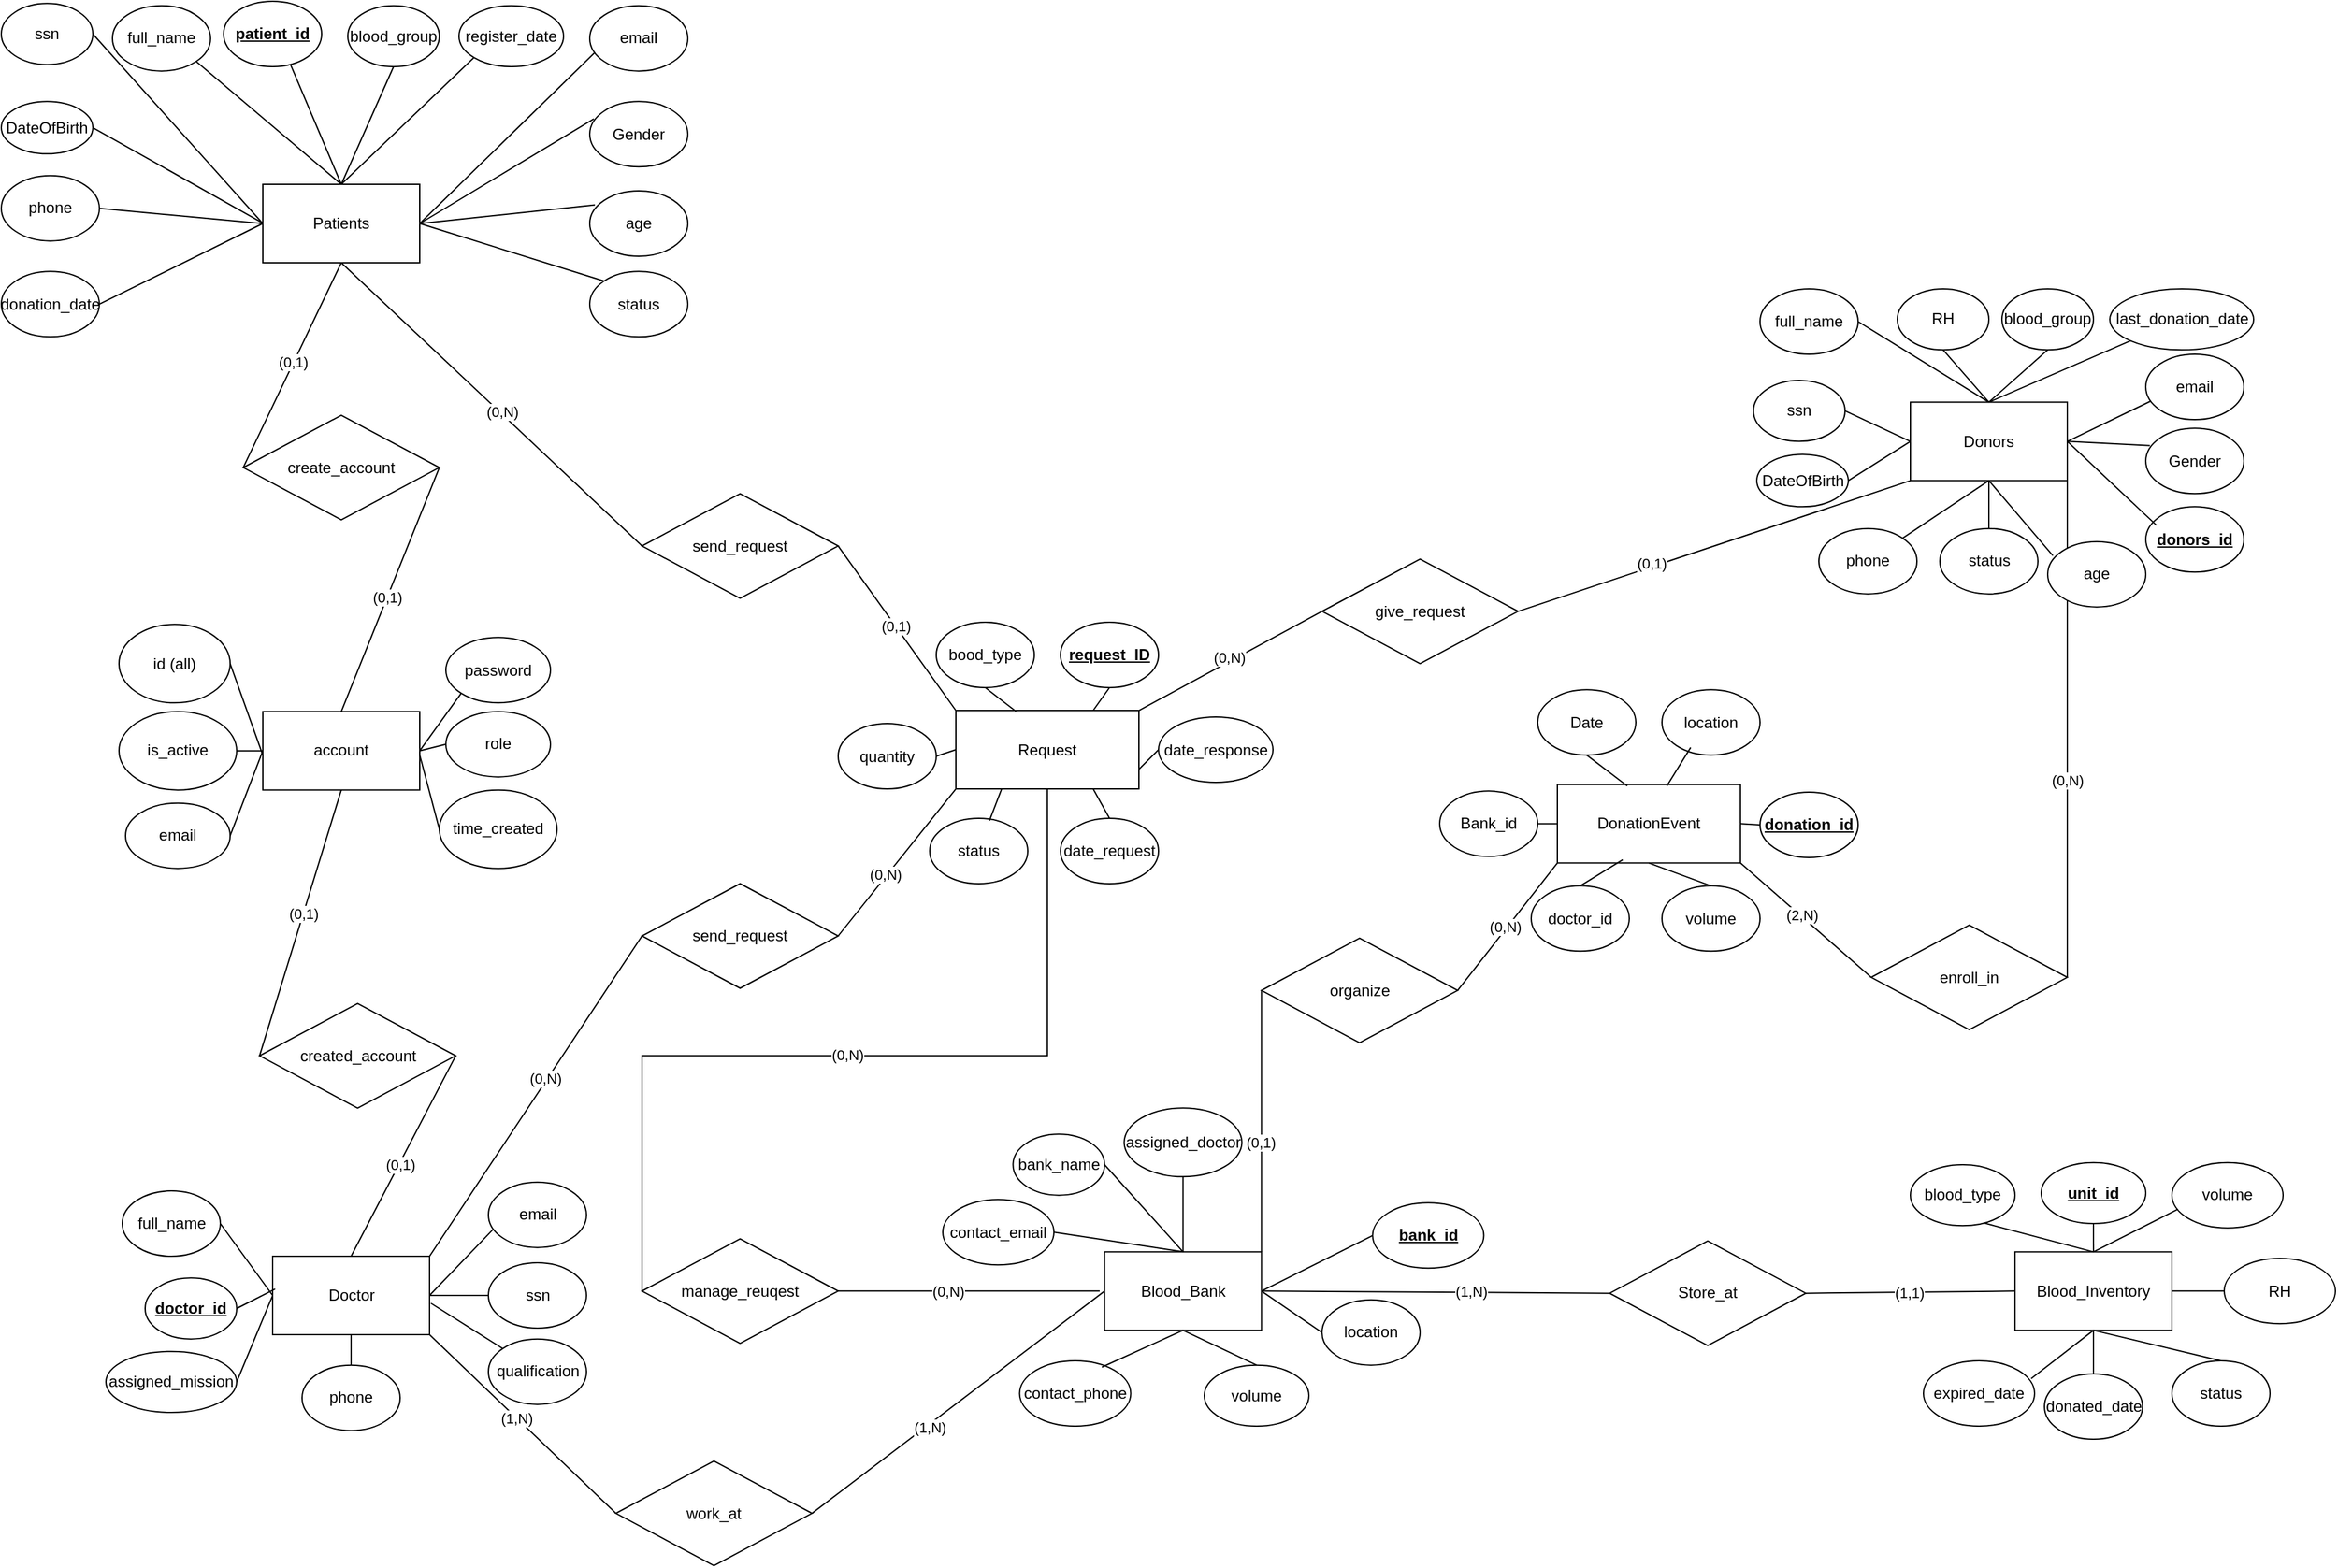 <mxfile version="28.1.2">
  <diagram name="Page-1" id="MleJp-_et98eEY97pdTK">
    <mxGraphModel dx="2490" dy="1048" grid="1" gridSize="10" guides="1" tooltips="1" connect="1" arrows="1" fold="1" page="1" pageScale="1" pageWidth="3300" pageHeight="2339" math="0" shadow="0">
      <root>
        <mxCell id="0" />
        <mxCell id="1" parent="0" />
        <mxCell id="Tg_vexLS6X5RjjtRJpET-149" value="" style="endArrow=none;html=1;rounded=0;entryX=1;entryY=1;entryDx=0;entryDy=0;exitX=1;exitY=0.5;exitDx=0;exitDy=0;" edge="1" parent="1" source="Tg_vexLS6X5RjjtRJpET-148" target="G_xwv9elseuPE5ZvxZ6--1">
          <mxGeometry width="50" height="50" relative="1" as="geometry">
            <mxPoint x="1770" y="806.67" as="sourcePoint" />
            <mxPoint x="1820" y="756.67" as="targetPoint" />
          </mxGeometry>
        </mxCell>
        <mxCell id="Tg_vexLS6X5RjjtRJpET-178" value="(0,N)" style="edgeLabel;html=1;align=center;verticalAlign=middle;resizable=0;points=[];" vertex="1" connectable="0" parent="Tg_vexLS6X5RjjtRJpET-149">
          <mxGeometry x="-0.204" relative="1" as="geometry">
            <mxPoint as="offset" />
          </mxGeometry>
        </mxCell>
        <mxCell id="Tg_vexLS6X5RjjtRJpET-72" value="" style="group" vertex="1" connectable="0" parent="1">
          <mxGeometry x="1560" y="326.67" width="382.5" height="256.67" as="geometry" />
        </mxCell>
        <mxCell id="G_xwv9elseuPE5ZvxZ6--1" value="Donors" style="rounded=0;whiteSpace=wrap;html=1;" parent="Tg_vexLS6X5RjjtRJpET-72" vertex="1">
          <mxGeometry x="120" y="100.0" width="120" height="60" as="geometry" />
        </mxCell>
        <mxCell id="RDFFZs31wIJsFsyZddFB-5" value="full_name" style="ellipse;whiteSpace=wrap;html=1;" parent="Tg_vexLS6X5RjjtRJpET-72" vertex="1">
          <mxGeometry x="5" y="13.33" width="75" height="50" as="geometry" />
        </mxCell>
        <mxCell id="RDFFZs31wIJsFsyZddFB-6" value="Gender" style="ellipse;whiteSpace=wrap;html=1;" parent="Tg_vexLS6X5RjjtRJpET-72" vertex="1">
          <mxGeometry x="300" y="120" width="75" height="50" as="geometry" />
        </mxCell>
        <mxCell id="RDFFZs31wIJsFsyZddFB-9" value="phone&lt;span style=&quot;color: rgba(0, 0, 0, 0); font-family: monospace; font-size: 0px; text-align: start; text-wrap-mode: nowrap;&quot;&gt;%3CmxGraphModel%3E%3Croot%3E%3CmxCell%20id%3D%220%22%2F%3E%3CmxCell%20id%3D%221%22%20parent%3D%220%22%2F%3E%3CmxCell%20id%3D%222%22%20value%3D%22full_name%22%20style%3D%22ellipse%3BwhiteSpace%3Dwrap%3Bhtml%3D1%3B%22%20vertex%3D%221%22%20parent%3D%221%22%3E%3CmxGeometry%20x%3D%22190%22%20y%3D%22120%22%20width%3D%2260%22%20height%3D%2240%22%20as%3D%22geometry%22%2F%3E%3C%2FmxCell%3E%3C%2Froot%3E%3C%2FmxGraphModel%3E&lt;/span&gt;" style="ellipse;whiteSpace=wrap;html=1;" parent="Tg_vexLS6X5RjjtRJpET-72" vertex="1">
          <mxGeometry x="50" y="196.67" width="75" height="50" as="geometry" />
        </mxCell>
        <mxCell id="RDFFZs31wIJsFsyZddFB-10" value="email" style="ellipse;whiteSpace=wrap;html=1;" parent="Tg_vexLS6X5RjjtRJpET-72" vertex="1">
          <mxGeometry x="300" y="63.33" width="75" height="50" as="geometry" />
        </mxCell>
        <mxCell id="RDFFZs31wIJsFsyZddFB-12" value="blood_group" style="ellipse;whiteSpace=wrap;html=1;" parent="Tg_vexLS6X5RjjtRJpET-72" vertex="1">
          <mxGeometry x="190" y="13.33" width="70" height="46.67" as="geometry" />
        </mxCell>
        <mxCell id="RDFFZs31wIJsFsyZddFB-14" value="status" style="ellipse;whiteSpace=wrap;html=1;" parent="Tg_vexLS6X5RjjtRJpET-72" vertex="1">
          <mxGeometry x="142.5" y="196.67" width="75" height="50" as="geometry" />
        </mxCell>
        <mxCell id="RDFFZs31wIJsFsyZddFB-33" value="RH" style="ellipse;whiteSpace=wrap;html=1;" parent="Tg_vexLS6X5RjjtRJpET-72" vertex="1">
          <mxGeometry x="110" y="13.33" width="70" height="46.67" as="geometry" />
        </mxCell>
        <mxCell id="RDFFZs31wIJsFsyZddFB-37" value="" style="endArrow=none;html=1;rounded=0;exitX=0.5;exitY=0;exitDx=0;exitDy=0;entryX=0.5;entryY=1;entryDx=0;entryDy=0;" parent="Tg_vexLS6X5RjjtRJpET-72" source="G_xwv9elseuPE5ZvxZ6--1" target="RDFFZs31wIJsFsyZddFB-33" edge="1">
          <mxGeometry width="50" height="50" relative="1" as="geometry">
            <mxPoint x="100" y="90" as="sourcePoint" />
            <mxPoint x="150" y="40" as="targetPoint" />
          </mxGeometry>
        </mxCell>
        <mxCell id="RDFFZs31wIJsFsyZddFB-39" value="" style="endArrow=none;html=1;rounded=0;exitX=1;exitY=0.5;exitDx=0;exitDy=0;entryX=0.5;entryY=0;entryDx=0;entryDy=0;" parent="Tg_vexLS6X5RjjtRJpET-72" source="RDFFZs31wIJsFsyZddFB-5" target="G_xwv9elseuPE5ZvxZ6--1" edge="1">
          <mxGeometry width="50" height="50" relative="1" as="geometry">
            <mxPoint x="100" y="90" as="sourcePoint" />
            <mxPoint x="150" y="40" as="targetPoint" />
          </mxGeometry>
        </mxCell>
        <mxCell id="RDFFZs31wIJsFsyZddFB-40" value="" style="endArrow=none;html=1;rounded=0;entryX=0.5;entryY=1;entryDx=0;entryDy=0;exitX=1;exitY=0;exitDx=0;exitDy=0;" parent="Tg_vexLS6X5RjjtRJpET-72" source="RDFFZs31wIJsFsyZddFB-9" target="G_xwv9elseuPE5ZvxZ6--1" edge="1">
          <mxGeometry width="50" height="50" relative="1" as="geometry">
            <mxPoint x="100" y="90" as="sourcePoint" />
            <mxPoint x="150" y="40" as="targetPoint" />
          </mxGeometry>
        </mxCell>
        <mxCell id="RDFFZs31wIJsFsyZddFB-41" value="" style="endArrow=none;html=1;rounded=0;exitX=1;exitY=0.5;exitDx=0;exitDy=0;entryX=0;entryY=0.5;entryDx=0;entryDy=0;" parent="Tg_vexLS6X5RjjtRJpET-72" source="RDFFZs31wIJsFsyZddFB-7" target="G_xwv9elseuPE5ZvxZ6--1" edge="1">
          <mxGeometry width="50" height="50" relative="1" as="geometry">
            <mxPoint x="70" y="200" as="sourcePoint" />
            <mxPoint x="120" y="150" as="targetPoint" />
          </mxGeometry>
        </mxCell>
        <mxCell id="RDFFZs31wIJsFsyZddFB-43" value="" style="endArrow=none;html=1;rounded=0;entryX=0.5;entryY=1;entryDx=0;entryDy=0;exitX=0.5;exitY=0;exitDx=0;exitDy=0;" parent="Tg_vexLS6X5RjjtRJpET-72" source="RDFFZs31wIJsFsyZddFB-14" target="G_xwv9elseuPE5ZvxZ6--1" edge="1">
          <mxGeometry width="50" height="50" relative="1" as="geometry">
            <mxPoint x="200" y="220" as="sourcePoint" />
            <mxPoint x="250" y="170" as="targetPoint" />
          </mxGeometry>
        </mxCell>
        <mxCell id="RDFFZs31wIJsFsyZddFB-44" value="" style="endArrow=none;html=1;rounded=0;exitX=0.5;exitY=0;exitDx=0;exitDy=0;entryX=0.5;entryY=1;entryDx=0;entryDy=0;" parent="Tg_vexLS6X5RjjtRJpET-72" source="G_xwv9elseuPE5ZvxZ6--1" target="RDFFZs31wIJsFsyZddFB-12" edge="1">
          <mxGeometry width="50" height="50" relative="1" as="geometry">
            <mxPoint x="100" y="90" as="sourcePoint" />
            <mxPoint x="150" y="40" as="targetPoint" />
          </mxGeometry>
        </mxCell>
        <mxCell id="RDFFZs31wIJsFsyZddFB-45" value="" style="endArrow=none;html=1;rounded=0;exitX=1;exitY=0.5;exitDx=0;exitDy=0;entryX=0.053;entryY=0.715;entryDx=0;entryDy=0;entryPerimeter=0;" parent="Tg_vexLS6X5RjjtRJpET-72" source="G_xwv9elseuPE5ZvxZ6--1" target="RDFFZs31wIJsFsyZddFB-10" edge="1">
          <mxGeometry width="50" height="50" relative="1" as="geometry">
            <mxPoint x="100" y="90" as="sourcePoint" />
            <mxPoint x="150" y="40" as="targetPoint" />
          </mxGeometry>
        </mxCell>
        <mxCell id="RDFFZs31wIJsFsyZddFB-46" value="" style="endArrow=none;html=1;rounded=0;exitX=1;exitY=0.5;exitDx=0;exitDy=0;entryX=0.042;entryY=0.265;entryDx=0;entryDy=0;entryPerimeter=0;" parent="Tg_vexLS6X5RjjtRJpET-72" source="G_xwv9elseuPE5ZvxZ6--1" target="RDFFZs31wIJsFsyZddFB-6" edge="1">
          <mxGeometry width="50" height="50" relative="1" as="geometry">
            <mxPoint x="100" y="90" as="sourcePoint" />
            <mxPoint x="150" y="40" as="targetPoint" />
          </mxGeometry>
        </mxCell>
        <mxCell id="RDFFZs31wIJsFsyZddFB-49" value="" style="endArrow=none;html=1;rounded=0;entryX=0.053;entryY=0.215;entryDx=0;entryDy=0;entryPerimeter=0;exitX=0.5;exitY=1;exitDx=0;exitDy=0;" parent="Tg_vexLS6X5RjjtRJpET-72" source="G_xwv9elseuPE5ZvxZ6--1" target="RDFFZs31wIJsFsyZddFB-48" edge="1">
          <mxGeometry width="50" height="50" relative="1" as="geometry">
            <mxPoint x="100" y="90" as="sourcePoint" />
            <mxPoint x="150" y="40" as="targetPoint" />
          </mxGeometry>
        </mxCell>
        <mxCell id="RDFFZs31wIJsFsyZddFB-50" value="ssn" style="ellipse;whiteSpace=wrap;html=1;" parent="Tg_vexLS6X5RjjtRJpET-72" vertex="1">
          <mxGeometry y="83.33" width="70" height="46.67" as="geometry" />
        </mxCell>
        <mxCell id="RDFFZs31wIJsFsyZddFB-52" value="" style="endArrow=none;html=1;rounded=0;exitX=1;exitY=0.5;exitDx=0;exitDy=0;entryX=0;entryY=0.5;entryDx=0;entryDy=0;" parent="Tg_vexLS6X5RjjtRJpET-72" source="RDFFZs31wIJsFsyZddFB-50" target="G_xwv9elseuPE5ZvxZ6--1" edge="1">
          <mxGeometry width="50" height="50" relative="1" as="geometry">
            <mxPoint x="100" y="90" as="sourcePoint" />
            <mxPoint x="150" y="40" as="targetPoint" />
          </mxGeometry>
        </mxCell>
        <mxCell id="RDFFZs31wIJsFsyZddFB-54" value="last_donation_date" style="ellipse;whiteSpace=wrap;html=1;" parent="Tg_vexLS6X5RjjtRJpET-72" vertex="1">
          <mxGeometry x="272.5" y="13.33" width="110" height="46.67" as="geometry" />
        </mxCell>
        <mxCell id="RDFFZs31wIJsFsyZddFB-55" value="" style="endArrow=none;html=1;rounded=0;entryX=0;entryY=1;entryDx=0;entryDy=0;exitX=0.5;exitY=0;exitDx=0;exitDy=0;" parent="Tg_vexLS6X5RjjtRJpET-72" source="G_xwv9elseuPE5ZvxZ6--1" target="RDFFZs31wIJsFsyZddFB-54" edge="1">
          <mxGeometry width="50" height="50" relative="1" as="geometry">
            <mxPoint x="230" y="100" as="sourcePoint" />
            <mxPoint x="150" y="40" as="targetPoint" />
          </mxGeometry>
        </mxCell>
        <mxCell id="Tg_vexLS6X5RjjtRJpET-30" value="&lt;u&gt;&lt;b&gt;donors_id&lt;/b&gt;&lt;/u&gt;" style="ellipse;whiteSpace=wrap;html=1;" vertex="1" parent="Tg_vexLS6X5RjjtRJpET-72">
          <mxGeometry x="300" y="180" width="75" height="50" as="geometry" />
        </mxCell>
        <mxCell id="Tg_vexLS6X5RjjtRJpET-31" value="" style="endArrow=none;html=1;rounded=0;exitX=1;exitY=0.5;exitDx=0;exitDy=0;entryX=0.109;entryY=0.283;entryDx=0;entryDy=0;entryPerimeter=0;" edge="1" parent="Tg_vexLS6X5RjjtRJpET-72" source="G_xwv9elseuPE5ZvxZ6--1" target="Tg_vexLS6X5RjjtRJpET-30">
          <mxGeometry width="50" height="50" relative="1" as="geometry">
            <mxPoint x="310" y="230" as="sourcePoint" />
            <mxPoint x="360" y="180" as="targetPoint" />
          </mxGeometry>
        </mxCell>
        <mxCell id="RDFFZs31wIJsFsyZddFB-48" value="age" style="ellipse;whiteSpace=wrap;html=1;" parent="Tg_vexLS6X5RjjtRJpET-72" vertex="1">
          <mxGeometry x="225" y="206.67" width="75" height="50" as="geometry" />
        </mxCell>
        <mxCell id="RDFFZs31wIJsFsyZddFB-7" value="DateOfBirth" style="ellipse;whiteSpace=wrap;html=1;" parent="Tg_vexLS6X5RjjtRJpET-72" vertex="1">
          <mxGeometry x="2.5" y="140" width="70" height="40" as="geometry" />
        </mxCell>
        <mxCell id="Tg_vexLS6X5RjjtRJpET-73" value="" style="group" vertex="1" connectable="0" parent="1">
          <mxGeometry x="986.24" y="1016.67" width="310.01" height="193.34" as="geometry" />
        </mxCell>
        <mxCell id="RDFFZs31wIJsFsyZddFB-115" value="Blood_Bank" style="rounded=0;whiteSpace=wrap;html=1;" parent="Tg_vexLS6X5RjjtRJpET-73" vertex="1">
          <mxGeometry x="77.5" y="60.0" width="120" height="60" as="geometry" />
        </mxCell>
        <mxCell id="RDFFZs31wIJsFsyZddFB-119" value="contact_phone" style="ellipse;whiteSpace=wrap;html=1;" parent="Tg_vexLS6X5RjjtRJpET-73" vertex="1">
          <mxGeometry x="12.52" y="143.34" width="84.99" height="50" as="geometry" />
        </mxCell>
        <mxCell id="RDFFZs31wIJsFsyZddFB-121" value="volume" style="ellipse;whiteSpace=wrap;html=1;" parent="Tg_vexLS6X5RjjtRJpET-73" vertex="1">
          <mxGeometry x="153.76" y="146.67" width="80" height="46.67" as="geometry" />
        </mxCell>
        <mxCell id="RDFFZs31wIJsFsyZddFB-123" value="location" style="ellipse;whiteSpace=wrap;html=1;" parent="Tg_vexLS6X5RjjtRJpET-73" vertex="1">
          <mxGeometry x="243.77" y="96.67" width="74.99" height="50" as="geometry" />
        </mxCell>
        <mxCell id="RDFFZs31wIJsFsyZddFB-129" value="" style="endArrow=none;html=1;rounded=0;entryX=0.5;entryY=1;entryDx=0;entryDy=0;exitX=0.74;exitY=0.097;exitDx=0;exitDy=0;exitPerimeter=0;" parent="Tg_vexLS6X5RjjtRJpET-73" source="RDFFZs31wIJsFsyZddFB-119" target="RDFFZs31wIJsFsyZddFB-115" edge="1">
          <mxGeometry width="50" height="50" relative="1" as="geometry">
            <mxPoint x="57.5" y="50" as="sourcePoint" />
            <mxPoint x="107.5" as="targetPoint" />
          </mxGeometry>
        </mxCell>
        <mxCell id="RDFFZs31wIJsFsyZddFB-131" value="" style="endArrow=none;html=1;rounded=0;exitX=0;exitY=0.5;exitDx=0;exitDy=0;entryX=1;entryY=0.5;entryDx=0;entryDy=0;" parent="Tg_vexLS6X5RjjtRJpET-73" source="RDFFZs31wIJsFsyZddFB-123" target="RDFFZs31wIJsFsyZddFB-115" edge="1">
          <mxGeometry width="50" height="50" relative="1" as="geometry">
            <mxPoint x="112.49" y="190" as="sourcePoint" />
            <mxPoint x="203.76" y="100" as="targetPoint" />
          </mxGeometry>
        </mxCell>
        <mxCell id="RDFFZs31wIJsFsyZddFB-133" value="" style="endArrow=none;html=1;rounded=0;entryX=0.5;entryY=0;entryDx=0;entryDy=0;exitX=0.5;exitY=1;exitDx=0;exitDy=0;" parent="Tg_vexLS6X5RjjtRJpET-73" target="RDFFZs31wIJsFsyZddFB-121" edge="1" source="RDFFZs31wIJsFsyZddFB-115">
          <mxGeometry width="50" height="50" relative="1" as="geometry">
            <mxPoint x="80" y="59.99" as="sourcePoint" />
            <mxPoint x="107.5" as="targetPoint" />
          </mxGeometry>
        </mxCell>
        <mxCell id="RDFFZs31wIJsFsyZddFB-134" value="" style="endArrow=none;html=1;rounded=0;entryX=1;entryY=0.5;entryDx=0;entryDy=0;" parent="Tg_vexLS6X5RjjtRJpET-73" target="RDFFZs31wIJsFsyZddFB-120" edge="1">
          <mxGeometry width="50" height="50" relative="1" as="geometry">
            <mxPoint x="137.76" y="60" as="sourcePoint" />
            <mxPoint x="107.5" as="targetPoint" />
          </mxGeometry>
        </mxCell>
        <mxCell id="Tg_vexLS6X5RjjtRJpET-74" value="" style="group" vertex="1" connectable="0" parent="1">
          <mxGeometry x="340" y="1016.67" width="327.5" height="196.67" as="geometry" />
        </mxCell>
        <mxCell id="RDFFZs31wIJsFsyZddFB-84" value="Doctor" style="rounded=0;whiteSpace=wrap;html=1;" parent="Tg_vexLS6X5RjjtRJpET-74" vertex="1">
          <mxGeometry x="87.5" y="63.34" width="120" height="60" as="geometry" />
        </mxCell>
        <mxCell id="RDFFZs31wIJsFsyZddFB-85" value="full_name" style="ellipse;whiteSpace=wrap;html=1;" parent="Tg_vexLS6X5RjjtRJpET-74" vertex="1">
          <mxGeometry x="-27.5" y="13.34" width="75" height="50" as="geometry" />
        </mxCell>
        <mxCell id="RDFFZs31wIJsFsyZddFB-88" value="phone&lt;span style=&quot;color: rgba(0, 0, 0, 0); font-family: monospace; font-size: 0px; text-align: start; text-wrap-mode: nowrap;&quot;&gt;%3CmxGraphModel%3E%3Croot%3E%3CmxCell%20id%3D%220%22%2F%3E%3CmxCell%20id%3D%221%22%20parent%3D%220%22%2F%3E%3CmxCell%20id%3D%222%22%20value%3D%22full_name%22%20style%3D%22ellipse%3BwhiteSpace%3Dwrap%3Bhtml%3D1%3B%22%20vertex%3D%221%22%20parent%3D%221%22%3E%3CmxGeometry%20x%3D%22190%22%20y%3D%22120%22%20width%3D%2260%22%20height%3D%2240%22%20as%3D%22geometry%22%2F%3E%3C%2FmxCell%3E%3C%2Froot%3E%3C%2FmxGraphModel%3E&lt;/span&gt;" style="ellipse;whiteSpace=wrap;html=1;" parent="Tg_vexLS6X5RjjtRJpET-74" vertex="1">
          <mxGeometry x="110" y="146.67" width="75" height="50" as="geometry" />
        </mxCell>
        <mxCell id="RDFFZs31wIJsFsyZddFB-89" value="email" style="ellipse;whiteSpace=wrap;html=1;" parent="Tg_vexLS6X5RjjtRJpET-74" vertex="1">
          <mxGeometry x="252.5" y="6.67" width="75" height="50" as="geometry" />
        </mxCell>
        <mxCell id="RDFFZs31wIJsFsyZddFB-97" value="" style="endArrow=none;html=1;rounded=0;exitX=1;exitY=0.5;exitDx=0;exitDy=0;entryX=0;entryY=0.5;entryDx=0;entryDy=0;" parent="Tg_vexLS6X5RjjtRJpET-74" source="RDFFZs31wIJsFsyZddFB-85" edge="1" target="RDFFZs31wIJsFsyZddFB-84">
          <mxGeometry width="50" height="50" relative="1" as="geometry">
            <mxPoint x="67.5" y="53.34" as="sourcePoint" />
            <mxPoint x="86.5" y="60.0" as="targetPoint" />
          </mxGeometry>
        </mxCell>
        <mxCell id="RDFFZs31wIJsFsyZddFB-98" value="" style="endArrow=none;html=1;rounded=0;exitX=0.5;exitY=0;exitDx=0;exitDy=0;entryX=0.5;entryY=1;entryDx=0;entryDy=0;" parent="Tg_vexLS6X5RjjtRJpET-74" source="RDFFZs31wIJsFsyZddFB-88" target="RDFFZs31wIJsFsyZddFB-84" edge="1">
          <mxGeometry width="50" height="50" relative="1" as="geometry">
            <mxPoint x="67.5" y="53.34" as="sourcePoint" />
            <mxPoint x="106.5" y="130.0" as="targetPoint" />
          </mxGeometry>
        </mxCell>
        <mxCell id="RDFFZs31wIJsFsyZddFB-103" value="" style="endArrow=none;html=1;rounded=0;exitX=1;exitY=0.5;exitDx=0;exitDy=0;entryX=0.053;entryY=0.715;entryDx=0;entryDy=0;entryPerimeter=0;" parent="Tg_vexLS6X5RjjtRJpET-74" source="RDFFZs31wIJsFsyZddFB-84" target="RDFFZs31wIJsFsyZddFB-89" edge="1">
          <mxGeometry width="50" height="50" relative="1" as="geometry">
            <mxPoint x="67.5" y="53.34" as="sourcePoint" />
            <mxPoint x="117.5" y="3.34" as="targetPoint" />
          </mxGeometry>
        </mxCell>
        <mxCell id="RDFFZs31wIJsFsyZddFB-107" value="&lt;b&gt;&lt;u&gt;doctor_id&lt;/u&gt;&lt;/b&gt;" style="ellipse;whiteSpace=wrap;html=1;" parent="Tg_vexLS6X5RjjtRJpET-74" vertex="1">
          <mxGeometry x="-10" y="80.0" width="70" height="46.67" as="geometry" />
        </mxCell>
        <mxCell id="RDFFZs31wIJsFsyZddFB-108" value="" style="endArrow=none;html=1;rounded=0;exitX=1;exitY=0.5;exitDx=0;exitDy=0;entryX=0.016;entryY=0.417;entryDx=0;entryDy=0;entryPerimeter=0;" parent="Tg_vexLS6X5RjjtRJpET-74" source="RDFFZs31wIJsFsyZddFB-107" target="RDFFZs31wIJsFsyZddFB-84" edge="1">
          <mxGeometry width="50" height="50" relative="1" as="geometry">
            <mxPoint x="67.5" y="53.34" as="sourcePoint" />
            <mxPoint x="117.5" y="3.34" as="targetPoint" />
          </mxGeometry>
        </mxCell>
        <mxCell id="RDFFZs31wIJsFsyZddFB-113" value="qualification" style="ellipse;whiteSpace=wrap;html=1;" parent="Tg_vexLS6X5RjjtRJpET-74" vertex="1">
          <mxGeometry x="252.5" y="126.67" width="75" height="50" as="geometry" />
        </mxCell>
        <mxCell id="RDFFZs31wIJsFsyZddFB-114" value="" style="endArrow=none;html=1;rounded=0;entryX=0;entryY=0;entryDx=0;entryDy=0;exitX=1.009;exitY=0.6;exitDx=0;exitDy=0;exitPerimeter=0;" parent="Tg_vexLS6X5RjjtRJpET-74" source="RDFFZs31wIJsFsyZddFB-84" target="RDFFZs31wIJsFsyZddFB-113" edge="1">
          <mxGeometry width="50" height="50" relative="1" as="geometry">
            <mxPoint x="-202.5" y="-10.0" as="sourcePoint" />
            <mxPoint x="-152.5" y="-60.0" as="targetPoint" />
          </mxGeometry>
        </mxCell>
        <mxCell id="Tg_vexLS6X5RjjtRJpET-1" value="ssn" style="ellipse;whiteSpace=wrap;html=1;" vertex="1" parent="Tg_vexLS6X5RjjtRJpET-74">
          <mxGeometry x="252.5" y="68.34" width="75" height="50" as="geometry" />
        </mxCell>
        <mxCell id="Tg_vexLS6X5RjjtRJpET-2" value="" style="endArrow=none;html=1;rounded=0;entryX=0;entryY=0.5;entryDx=0;entryDy=0;exitX=1;exitY=0.5;exitDx=0;exitDy=0;" edge="1" parent="Tg_vexLS6X5RjjtRJpET-74" source="RDFFZs31wIJsFsyZddFB-84" target="Tg_vexLS6X5RjjtRJpET-1">
          <mxGeometry width="50" height="50" relative="1" as="geometry">
            <mxPoint x="2.5" y="146.67" as="sourcePoint" />
            <mxPoint x="52.5" y="96.67" as="targetPoint" />
          </mxGeometry>
        </mxCell>
        <mxCell id="RDFFZs31wIJsFsyZddFB-93" value="assigned_mission" style="ellipse;whiteSpace=wrap;html=1;" parent="Tg_vexLS6X5RjjtRJpET-74" vertex="1">
          <mxGeometry x="-40.01" y="136.17" width="100.01" height="46.67" as="geometry" />
        </mxCell>
        <mxCell id="RDFFZs31wIJsFsyZddFB-95" value="" style="endArrow=none;html=1;rounded=0;exitX=0;exitY=0.5;exitDx=0;exitDy=0;entryX=1;entryY=0.5;entryDx=0;entryDy=0;" parent="Tg_vexLS6X5RjjtRJpET-74" source="RDFFZs31wIJsFsyZddFB-84" target="RDFFZs31wIJsFsyZddFB-93" edge="1">
          <mxGeometry width="50" height="50" relative="1" as="geometry">
            <mxPoint x="67.5" y="53.34" as="sourcePoint" />
            <mxPoint x="117.5" y="3.34" as="targetPoint" />
          </mxGeometry>
        </mxCell>
        <mxCell id="Tg_vexLS6X5RjjtRJpET-76" value="" style="group" vertex="1" connectable="0" parent="1">
          <mxGeometry x="860" y="595" width="332.5" height="200" as="geometry" />
        </mxCell>
        <mxCell id="Tg_vexLS6X5RjjtRJpET-43" value="Request" style="rounded=0;whiteSpace=wrap;html=1;" vertex="1" parent="Tg_vexLS6X5RjjtRJpET-76">
          <mxGeometry x="90" y="67.51" width="140" height="60" as="geometry" />
        </mxCell>
        <mxCell id="Tg_vexLS6X5RjjtRJpET-44" value="status" style="ellipse;whiteSpace=wrap;html=1;" vertex="1" parent="Tg_vexLS6X5RjjtRJpET-76">
          <mxGeometry x="70" y="150" width="75" height="50" as="geometry" />
        </mxCell>
        <mxCell id="Tg_vexLS6X5RjjtRJpET-45" value="quantity" style="ellipse;whiteSpace=wrap;html=1;" vertex="1" parent="Tg_vexLS6X5RjjtRJpET-76">
          <mxGeometry y="77.51" width="75" height="50" as="geometry" />
        </mxCell>
        <mxCell id="Tg_vexLS6X5RjjtRJpET-46" value="bood_type" style="ellipse;whiteSpace=wrap;html=1;" vertex="1" parent="Tg_vexLS6X5RjjtRJpET-76">
          <mxGeometry x="75" width="75" height="50" as="geometry" />
        </mxCell>
        <mxCell id="Tg_vexLS6X5RjjtRJpET-47" value="&lt;b&gt;&lt;u&gt;request_ID&lt;/u&gt;&lt;/b&gt;" style="ellipse;whiteSpace=wrap;html=1;" vertex="1" parent="Tg_vexLS6X5RjjtRJpET-76">
          <mxGeometry x="170" width="75" height="50" as="geometry" />
        </mxCell>
        <mxCell id="Tg_vexLS6X5RjjtRJpET-48" value="date_response" style="ellipse;whiteSpace=wrap;html=1;" vertex="1" parent="Tg_vexLS6X5RjjtRJpET-76">
          <mxGeometry x="245" y="72.51" width="87.5" height="50" as="geometry" />
        </mxCell>
        <mxCell id="Tg_vexLS6X5RjjtRJpET-49" value="date_request" style="ellipse;whiteSpace=wrap;html=1;" vertex="1" parent="Tg_vexLS6X5RjjtRJpET-76">
          <mxGeometry x="170" y="150" width="75" height="50" as="geometry" />
        </mxCell>
        <mxCell id="Tg_vexLS6X5RjjtRJpET-50" value="" style="endArrow=none;html=1;rounded=0;exitX=0.329;exitY=0.012;exitDx=0;exitDy=0;exitPerimeter=0;entryX=0.5;entryY=1;entryDx=0;entryDy=0;" edge="1" parent="Tg_vexLS6X5RjjtRJpET-76" source="Tg_vexLS6X5RjjtRJpET-43" target="Tg_vexLS6X5RjjtRJpET-46">
          <mxGeometry width="50" height="50" relative="1" as="geometry">
            <mxPoint x="22.5" y="-6.67" as="sourcePoint" />
            <mxPoint x="72.5" y="-56.67" as="targetPoint" />
          </mxGeometry>
        </mxCell>
        <mxCell id="Tg_vexLS6X5RjjtRJpET-51" value="" style="endArrow=none;html=1;rounded=0;exitX=0;exitY=0.5;exitDx=0;exitDy=0;entryX=1;entryY=0.5;entryDx=0;entryDy=0;" edge="1" parent="Tg_vexLS6X5RjjtRJpET-76" source="Tg_vexLS6X5RjjtRJpET-43" target="Tg_vexLS6X5RjjtRJpET-45">
          <mxGeometry width="50" height="50" relative="1" as="geometry">
            <mxPoint x="22.5" y="-6.67" as="sourcePoint" />
            <mxPoint x="72.5" y="-56.67" as="targetPoint" />
          </mxGeometry>
        </mxCell>
        <mxCell id="Tg_vexLS6X5RjjtRJpET-52" value="" style="endArrow=none;html=1;rounded=0;entryX=0.5;entryY=1;entryDx=0;entryDy=0;exitX=0.75;exitY=0;exitDx=0;exitDy=0;" edge="1" parent="Tg_vexLS6X5RjjtRJpET-76" source="Tg_vexLS6X5RjjtRJpET-43" target="Tg_vexLS6X5RjjtRJpET-47">
          <mxGeometry width="50" height="50" relative="1" as="geometry">
            <mxPoint x="-127.5" y="83.33" as="sourcePoint" />
            <mxPoint x="-77.5" y="33.33" as="targetPoint" />
          </mxGeometry>
        </mxCell>
        <mxCell id="Tg_vexLS6X5RjjtRJpET-53" value="" style="endArrow=none;html=1;rounded=0;entryX=0;entryY=0.5;entryDx=0;entryDy=0;exitX=1;exitY=0.75;exitDx=0;exitDy=0;" edge="1" parent="Tg_vexLS6X5RjjtRJpET-76" source="Tg_vexLS6X5RjjtRJpET-43" target="Tg_vexLS6X5RjjtRJpET-48">
          <mxGeometry width="50" height="50" relative="1" as="geometry">
            <mxPoint x="232.5" y="103.33" as="sourcePoint" />
            <mxPoint x="32.5" y="23.33" as="targetPoint" />
          </mxGeometry>
        </mxCell>
        <mxCell id="Tg_vexLS6X5RjjtRJpET-55" value="" style="endArrow=none;html=1;rounded=0;entryX=0.75;entryY=1;entryDx=0;entryDy=0;exitX=0.5;exitY=0;exitDx=0;exitDy=0;" edge="1" parent="Tg_vexLS6X5RjjtRJpET-76" source="Tg_vexLS6X5RjjtRJpET-49" target="Tg_vexLS6X5RjjtRJpET-43">
          <mxGeometry width="50" height="50" relative="1" as="geometry">
            <mxPoint x="292.5" y="213.33" as="sourcePoint" />
            <mxPoint x="342.5" y="163.33" as="targetPoint" />
          </mxGeometry>
        </mxCell>
        <mxCell id="Tg_vexLS6X5RjjtRJpET-56" value="" style="endArrow=none;html=1;rounded=0;entryX=0.25;entryY=1;entryDx=0;entryDy=0;exitX=0.609;exitY=0.037;exitDx=0;exitDy=0;exitPerimeter=0;" edge="1" parent="Tg_vexLS6X5RjjtRJpET-76" source="Tg_vexLS6X5RjjtRJpET-44" target="Tg_vexLS6X5RjjtRJpET-43">
          <mxGeometry width="50" height="50" relative="1" as="geometry">
            <mxPoint x="-27.5" y="93.33" as="sourcePoint" />
            <mxPoint x="22.5" y="43.33" as="targetPoint" />
          </mxGeometry>
        </mxCell>
        <mxCell id="Tg_vexLS6X5RjjtRJpET-77" value="" style="group" vertex="1" connectable="0" parent="1">
          <mxGeometry x="1320" y="646.67" width="320" height="200" as="geometry" />
        </mxCell>
        <mxCell id="RDFFZs31wIJsFsyZddFB-3" value="DonationEvent" style="rounded=0;whiteSpace=wrap;html=1;" parent="Tg_vexLS6X5RjjtRJpET-77" vertex="1">
          <mxGeometry x="90" y="72.51" width="140" height="60" as="geometry" />
        </mxCell>
        <mxCell id="Tg_vexLS6X5RjjtRJpET-34" value="doctor_id" style="ellipse;whiteSpace=wrap;html=1;" vertex="1" parent="Tg_vexLS6X5RjjtRJpET-77">
          <mxGeometry x="70" y="150.0" width="75" height="50" as="geometry" />
        </mxCell>
        <mxCell id="Tg_vexLS6X5RjjtRJpET-35" value="Bank_id" style="ellipse;whiteSpace=wrap;html=1;" vertex="1" parent="Tg_vexLS6X5RjjtRJpET-77">
          <mxGeometry y="77.51" width="75" height="50" as="geometry" />
        </mxCell>
        <mxCell id="Tg_vexLS6X5RjjtRJpET-36" value="Date" style="ellipse;whiteSpace=wrap;html=1;" vertex="1" parent="Tg_vexLS6X5RjjtRJpET-77">
          <mxGeometry x="75" width="75" height="50" as="geometry" />
        </mxCell>
        <mxCell id="Tg_vexLS6X5RjjtRJpET-37" value="location" style="ellipse;whiteSpace=wrap;html=1;" vertex="1" parent="Tg_vexLS6X5RjjtRJpET-77">
          <mxGeometry x="170" width="75" height="50" as="geometry" />
        </mxCell>
        <mxCell id="Tg_vexLS6X5RjjtRJpET-39" value="&lt;b&gt;&lt;u&gt;donation_id&lt;/u&gt;&lt;/b&gt;" style="ellipse;whiteSpace=wrap;html=1;" vertex="1" parent="Tg_vexLS6X5RjjtRJpET-77">
          <mxGeometry x="245" y="78.33" width="75" height="50" as="geometry" />
        </mxCell>
        <mxCell id="Tg_vexLS6X5RjjtRJpET-40" value="volume" style="ellipse;whiteSpace=wrap;html=1;" vertex="1" parent="Tg_vexLS6X5RjjtRJpET-77">
          <mxGeometry x="170" y="150" width="75" height="50" as="geometry" />
        </mxCell>
        <mxCell id="Tg_vexLS6X5RjjtRJpET-58" value="" style="endArrow=none;html=1;rounded=0;entryX=0.5;entryY=1;entryDx=0;entryDy=0;exitX=0.382;exitY=0.018;exitDx=0;exitDy=0;exitPerimeter=0;" edge="1" parent="Tg_vexLS6X5RjjtRJpET-77" source="RDFFZs31wIJsFsyZddFB-3" target="Tg_vexLS6X5RjjtRJpET-36">
          <mxGeometry width="50" height="50" relative="1" as="geometry">
            <mxPoint x="20" y="210" as="sourcePoint" />
            <mxPoint x="70" y="160" as="targetPoint" />
          </mxGeometry>
        </mxCell>
        <mxCell id="Tg_vexLS6X5RjjtRJpET-59" value="" style="endArrow=none;html=1;rounded=0;entryX=0.293;entryY=0.883;entryDx=0;entryDy=0;entryPerimeter=0;exitX=0.598;exitY=0.018;exitDx=0;exitDy=0;exitPerimeter=0;" edge="1" parent="Tg_vexLS6X5RjjtRJpET-77" source="RDFFZs31wIJsFsyZddFB-3" target="Tg_vexLS6X5RjjtRJpET-37">
          <mxGeometry width="50" height="50" relative="1" as="geometry">
            <mxPoint x="160" y="70" as="sourcePoint" />
            <mxPoint x="70" y="180" as="targetPoint" />
          </mxGeometry>
        </mxCell>
        <mxCell id="Tg_vexLS6X5RjjtRJpET-60" value="" style="endArrow=none;html=1;rounded=0;entryX=0;entryY=0.5;entryDx=0;entryDy=0;exitX=1;exitY=0.5;exitDx=0;exitDy=0;" edge="1" parent="Tg_vexLS6X5RjjtRJpET-77" source="RDFFZs31wIJsFsyZddFB-3" target="Tg_vexLS6X5RjjtRJpET-39">
          <mxGeometry width="50" height="50" relative="1" as="geometry">
            <mxPoint x="380" y="180" as="sourcePoint" />
            <mxPoint x="430" y="130" as="targetPoint" />
          </mxGeometry>
        </mxCell>
        <mxCell id="Tg_vexLS6X5RjjtRJpET-61" value="" style="endArrow=none;html=1;rounded=0;entryX=0.5;entryY=1;entryDx=0;entryDy=0;exitX=0.5;exitY=0;exitDx=0;exitDy=0;" edge="1" parent="Tg_vexLS6X5RjjtRJpET-77" source="Tg_vexLS6X5RjjtRJpET-40" target="RDFFZs31wIJsFsyZddFB-3">
          <mxGeometry width="50" height="50" relative="1" as="geometry">
            <mxPoint x="420" y="190" as="sourcePoint" />
            <mxPoint x="470" y="140" as="targetPoint" />
          </mxGeometry>
        </mxCell>
        <mxCell id="Tg_vexLS6X5RjjtRJpET-62" value="" style="endArrow=none;html=1;rounded=0;entryX=0.357;entryY=0.958;entryDx=0;entryDy=0;entryPerimeter=0;exitX=0.5;exitY=0;exitDx=0;exitDy=0;" edge="1" parent="Tg_vexLS6X5RjjtRJpET-77" source="Tg_vexLS6X5RjjtRJpET-34" target="RDFFZs31wIJsFsyZddFB-3">
          <mxGeometry width="50" height="50" relative="1" as="geometry">
            <mxPoint x="30" y="280" as="sourcePoint" />
            <mxPoint x="80" y="230" as="targetPoint" />
          </mxGeometry>
        </mxCell>
        <mxCell id="Tg_vexLS6X5RjjtRJpET-63" value="" style="endArrow=none;html=1;rounded=0;entryX=0;entryY=0.5;entryDx=0;entryDy=0;exitX=1;exitY=0.5;exitDx=0;exitDy=0;" edge="1" parent="Tg_vexLS6X5RjjtRJpET-77" source="Tg_vexLS6X5RjjtRJpET-35" target="RDFFZs31wIJsFsyZddFB-3">
          <mxGeometry width="50" height="50" relative="1" as="geometry">
            <mxPoint x="10" y="300" as="sourcePoint" />
            <mxPoint x="60" y="250" as="targetPoint" />
          </mxGeometry>
        </mxCell>
        <mxCell id="Tg_vexLS6X5RjjtRJpET-94" value="" style="group" vertex="1" connectable="0" parent="1">
          <mxGeometry x="310" y="576.67" width="330" height="236.66" as="geometry" />
        </mxCell>
        <mxCell id="Tg_vexLS6X5RjjtRJpET-81" value="account" style="rounded=0;whiteSpace=wrap;html=1;" vertex="1" parent="Tg_vexLS6X5RjjtRJpET-94">
          <mxGeometry x="110.01" y="86.66" width="120" height="60" as="geometry" />
        </mxCell>
        <mxCell id="Tg_vexLS6X5RjjtRJpET-82" value="password" style="ellipse;whiteSpace=wrap;html=1;" vertex="1" parent="Tg_vexLS6X5RjjtRJpET-94">
          <mxGeometry x="250" y="30.0" width="80" height="50" as="geometry" />
        </mxCell>
        <mxCell id="Tg_vexLS6X5RjjtRJpET-83" value="email" style="ellipse;whiteSpace=wrap;html=1;" vertex="1" parent="Tg_vexLS6X5RjjtRJpET-94">
          <mxGeometry x="5.0" y="156.66" width="80" height="50" as="geometry" />
        </mxCell>
        <mxCell id="Tg_vexLS6X5RjjtRJpET-84" value="role" style="ellipse;whiteSpace=wrap;html=1;" vertex="1" parent="Tg_vexLS6X5RjjtRJpET-94">
          <mxGeometry x="250" y="86.66" width="80" height="50" as="geometry" />
        </mxCell>
        <mxCell id="Tg_vexLS6X5RjjtRJpET-85" value="is_active" style="ellipse;whiteSpace=wrap;html=1;" vertex="1" parent="Tg_vexLS6X5RjjtRJpET-94">
          <mxGeometry y="86.66" width="90" height="60" as="geometry" />
        </mxCell>
        <mxCell id="Tg_vexLS6X5RjjtRJpET-86" value="id (all)" style="ellipse;whiteSpace=wrap;html=1;" vertex="1" parent="Tg_vexLS6X5RjjtRJpET-94">
          <mxGeometry x="-1.066e-14" y="20.0" width="85" height="60" as="geometry" />
        </mxCell>
        <mxCell id="Tg_vexLS6X5RjjtRJpET-87" value="time_created" style="ellipse;whiteSpace=wrap;html=1;" vertex="1" parent="Tg_vexLS6X5RjjtRJpET-94">
          <mxGeometry x="245" y="146.66" width="90" height="60" as="geometry" />
        </mxCell>
        <mxCell id="Tg_vexLS6X5RjjtRJpET-88" value="" style="endArrow=none;html=1;rounded=0;exitX=0;exitY=0.5;exitDx=0;exitDy=0;entryX=1;entryY=0.5;entryDx=0;entryDy=0;" edge="1" parent="Tg_vexLS6X5RjjtRJpET-94" source="Tg_vexLS6X5RjjtRJpET-81" target="Tg_vexLS6X5RjjtRJpET-83">
          <mxGeometry width="50" height="50" relative="1" as="geometry">
            <mxPoint x="-20" y="-33.34" as="sourcePoint" />
            <mxPoint x="30" y="-83.34" as="targetPoint" />
          </mxGeometry>
        </mxCell>
        <mxCell id="Tg_vexLS6X5RjjtRJpET-89" value="" style="endArrow=none;html=1;rounded=0;entryX=1;entryY=0.5;entryDx=0;entryDy=0;" edge="1" parent="Tg_vexLS6X5RjjtRJpET-94" target="Tg_vexLS6X5RjjtRJpET-86">
          <mxGeometry width="50" height="50" relative="1" as="geometry">
            <mxPoint x="110" y="120" as="sourcePoint" />
            <mxPoint x="94.176" y="58.142" as="targetPoint" />
          </mxGeometry>
        </mxCell>
        <mxCell id="Tg_vexLS6X5RjjtRJpET-90" value="" style="endArrow=none;html=1;rounded=0;entryX=0;entryY=0.5;entryDx=0;entryDy=0;exitX=1;exitY=0.5;exitDx=0;exitDy=0;" edge="1" parent="Tg_vexLS6X5RjjtRJpET-94" source="Tg_vexLS6X5RjjtRJpET-85" target="Tg_vexLS6X5RjjtRJpET-81">
          <mxGeometry width="50" height="50" relative="1" as="geometry">
            <mxPoint x="-50" y="266.66" as="sourcePoint" />
            <mxPoint y="216.66" as="targetPoint" />
          </mxGeometry>
        </mxCell>
        <mxCell id="Tg_vexLS6X5RjjtRJpET-91" value="" style="endArrow=none;html=1;rounded=0;exitX=0;exitY=0.5;exitDx=0;exitDy=0;" edge="1" parent="Tg_vexLS6X5RjjtRJpET-94" source="Tg_vexLS6X5RjjtRJpET-87">
          <mxGeometry width="50" height="50" relative="1" as="geometry">
            <mxPoint x="-70" y="276.66" as="sourcePoint" />
            <mxPoint x="230" y="120" as="targetPoint" />
          </mxGeometry>
        </mxCell>
        <mxCell id="Tg_vexLS6X5RjjtRJpET-92" value="" style="endArrow=none;html=1;rounded=0;entryX=0;entryY=0.5;entryDx=0;entryDy=0;exitX=1;exitY=0.5;exitDx=0;exitDy=0;" edge="1" parent="Tg_vexLS6X5RjjtRJpET-94" source="Tg_vexLS6X5RjjtRJpET-81" target="Tg_vexLS6X5RjjtRJpET-84">
          <mxGeometry width="50" height="50" relative="1" as="geometry">
            <mxPoint x="400" y="266.66" as="sourcePoint" />
            <mxPoint x="450" y="216.66" as="targetPoint" />
          </mxGeometry>
        </mxCell>
        <mxCell id="Tg_vexLS6X5RjjtRJpET-93" value="" style="endArrow=none;html=1;rounded=0;entryX=0;entryY=1;entryDx=0;entryDy=0;exitX=1;exitY=0.5;exitDx=0;exitDy=0;" edge="1" parent="Tg_vexLS6X5RjjtRJpET-94" source="Tg_vexLS6X5RjjtRJpET-81" target="Tg_vexLS6X5RjjtRJpET-82">
          <mxGeometry width="50" height="50" relative="1" as="geometry">
            <mxPoint x="-100" y="266.66" as="sourcePoint" />
            <mxPoint x="-50" y="216.66" as="targetPoint" />
          </mxGeometry>
        </mxCell>
        <mxCell id="Tg_vexLS6X5RjjtRJpET-100" value="create_account" style="rhombus;whiteSpace=wrap;html=1;" vertex="1" parent="1">
          <mxGeometry x="405" y="436.67" width="150" height="80" as="geometry" />
        </mxCell>
        <mxCell id="Tg_vexLS6X5RjjtRJpET-101" value="created_account" style="rhombus;whiteSpace=wrap;html=1;" vertex="1" parent="1">
          <mxGeometry x="417.5" y="886.67" width="150" height="80" as="geometry" />
        </mxCell>
        <mxCell id="Tg_vexLS6X5RjjtRJpET-113" value="" style="endArrow=none;html=1;rounded=0;exitX=0;exitY=0.5;exitDx=0;exitDy=0;entryX=0.5;entryY=1;entryDx=0;entryDy=0;" edge="1" parent="1" source="Tg_vexLS6X5RjjtRJpET-100" target="RDFFZs31wIJsFsyZddFB-57">
          <mxGeometry width="50" height="50" relative="1" as="geometry">
            <mxPoint x="640" y="576.67" as="sourcePoint" />
            <mxPoint x="470" y="319.67" as="targetPoint" />
          </mxGeometry>
        </mxCell>
        <mxCell id="Tg_vexLS6X5RjjtRJpET-157" value="(0,1)" style="edgeLabel;html=1;align=center;verticalAlign=middle;resizable=0;points=[];" vertex="1" connectable="0" parent="Tg_vexLS6X5RjjtRJpET-113">
          <mxGeometry x="0.025" y="1" relative="1" as="geometry">
            <mxPoint as="offset" />
          </mxGeometry>
        </mxCell>
        <mxCell id="Tg_vexLS6X5RjjtRJpET-114" value="" style="endArrow=none;html=1;rounded=0;exitX=0.5;exitY=0;exitDx=0;exitDy=0;entryX=1;entryY=0.5;entryDx=0;entryDy=0;" edge="1" parent="1" source="Tg_vexLS6X5RjjtRJpET-81" target="Tg_vexLS6X5RjjtRJpET-100">
          <mxGeometry width="50" height="50" relative="1" as="geometry">
            <mxPoint x="420" y="666.67" as="sourcePoint" />
            <mxPoint x="690" y="436.67" as="targetPoint" />
          </mxGeometry>
        </mxCell>
        <mxCell id="Tg_vexLS6X5RjjtRJpET-158" value="(0,1)" style="edgeLabel;html=1;align=center;verticalAlign=middle;resizable=0;points=[];" vertex="1" connectable="0" parent="Tg_vexLS6X5RjjtRJpET-114">
          <mxGeometry x="-0.058" y="1" relative="1" as="geometry">
            <mxPoint as="offset" />
          </mxGeometry>
        </mxCell>
        <mxCell id="Tg_vexLS6X5RjjtRJpET-129" value="" style="endArrow=none;html=1;rounded=0;exitX=0;exitY=0.5;exitDx=0;exitDy=0;entryX=1;entryY=1;entryDx=0;entryDy=0;" edge="1" parent="1" source="Tg_vexLS6X5RjjtRJpET-127" target="RDFFZs31wIJsFsyZddFB-84">
          <mxGeometry width="50" height="50" relative="1" as="geometry">
            <mxPoint x="950" y="826.67" as="sourcePoint" />
            <mxPoint x="1000" y="776.67" as="targetPoint" />
          </mxGeometry>
        </mxCell>
        <mxCell id="Tg_vexLS6X5RjjtRJpET-166" value="(1,N)" style="edgeLabel;html=1;align=center;verticalAlign=middle;resizable=0;points=[];" vertex="1" connectable="0" parent="Tg_vexLS6X5RjjtRJpET-129">
          <mxGeometry x="0.075" relative="1" as="geometry">
            <mxPoint as="offset" />
          </mxGeometry>
        </mxCell>
        <mxCell id="Tg_vexLS6X5RjjtRJpET-115" value="" style="endArrow=none;html=1;rounded=0;entryX=0.5;entryY=1;entryDx=0;entryDy=0;exitX=0;exitY=0.5;exitDx=0;exitDy=0;" edge="1" parent="1" source="Tg_vexLS6X5RjjtRJpET-101" target="Tg_vexLS6X5RjjtRJpET-81">
          <mxGeometry width="50" height="50" relative="1" as="geometry">
            <mxPoint x="640" y="986.67" as="sourcePoint" />
            <mxPoint x="690" y="936.67" as="targetPoint" />
          </mxGeometry>
        </mxCell>
        <mxCell id="Tg_vexLS6X5RjjtRJpET-159" value="(0,1)" style="edgeLabel;html=1;align=center;verticalAlign=middle;resizable=0;points=[];" vertex="1" connectable="0" parent="Tg_vexLS6X5RjjtRJpET-115">
          <mxGeometry x="0.073" relative="1" as="geometry">
            <mxPoint as="offset" />
          </mxGeometry>
        </mxCell>
        <mxCell id="Tg_vexLS6X5RjjtRJpET-116" value="" style="endArrow=none;html=1;rounded=0;entryX=1;entryY=0.5;entryDx=0;entryDy=0;exitX=0.5;exitY=0;exitDx=0;exitDy=0;" edge="1" parent="1" source="RDFFZs31wIJsFsyZddFB-84" target="Tg_vexLS6X5RjjtRJpET-101">
          <mxGeometry width="50" height="50" relative="1" as="geometry">
            <mxPoint x="550" y="1066.67" as="sourcePoint" />
            <mxPoint x="600" y="1016.67" as="targetPoint" />
          </mxGeometry>
        </mxCell>
        <mxCell id="Tg_vexLS6X5RjjtRJpET-160" value="(0,1)" style="edgeLabel;html=1;align=center;verticalAlign=middle;resizable=0;points=[];" vertex="1" connectable="0" parent="Tg_vexLS6X5RjjtRJpET-116">
          <mxGeometry x="-0.078" y="-1" relative="1" as="geometry">
            <mxPoint as="offset" />
          </mxGeometry>
        </mxCell>
        <mxCell id="Tg_vexLS6X5RjjtRJpET-118" value="" style="group" vertex="1" connectable="0" parent="1">
          <mxGeometry x="220" y="120" width="525" height="316.67" as="geometry" />
        </mxCell>
        <mxCell id="Tg_vexLS6X5RjjtRJpET-71" value="" style="group" vertex="1" connectable="0" parent="Tg_vexLS6X5RjjtRJpET-118">
          <mxGeometry x="90" width="365" height="316.67" as="geometry" />
        </mxCell>
        <mxCell id="Tg_vexLS6X5RjjtRJpET-117" value="" style="group" vertex="1" connectable="0" parent="Tg_vexLS6X5RjjtRJpET-71">
          <mxGeometry x="-5" width="345" height="200.0" as="geometry" />
        </mxCell>
        <mxCell id="RDFFZs31wIJsFsyZddFB-57" value="Patients" style="rounded=0;whiteSpace=wrap;html=1;" parent="Tg_vexLS6X5RjjtRJpET-117" vertex="1">
          <mxGeometry x="115" y="140.0" width="120" height="60" as="geometry" />
        </mxCell>
        <mxCell id="RDFFZs31wIJsFsyZddFB-58" value="full_name" style="ellipse;whiteSpace=wrap;html=1;" parent="Tg_vexLS6X5RjjtRJpET-117" vertex="1">
          <mxGeometry y="3.33" width="75" height="50" as="geometry" />
        </mxCell>
        <mxCell id="RDFFZs31wIJsFsyZddFB-63" value="blood_group" style="ellipse;whiteSpace=wrap;html=1;" parent="Tg_vexLS6X5RjjtRJpET-117" vertex="1">
          <mxGeometry x="179.99" y="3.33" width="70" height="46.67" as="geometry" />
        </mxCell>
        <mxCell id="RDFFZs31wIJsFsyZddFB-70" value="" style="endArrow=none;html=1;rounded=0;exitX=1;exitY=1;exitDx=0;exitDy=0;entryX=0.5;entryY=0;entryDx=0;entryDy=0;" parent="Tg_vexLS6X5RjjtRJpET-117" source="RDFFZs31wIJsFsyZddFB-58" target="RDFFZs31wIJsFsyZddFB-57" edge="1">
          <mxGeometry width="50" height="50" relative="1" as="geometry">
            <mxPoint x="95" y="130.0" as="sourcePoint" />
            <mxPoint x="145" y="80" as="targetPoint" />
          </mxGeometry>
        </mxCell>
        <mxCell id="RDFFZs31wIJsFsyZddFB-75" value="" style="endArrow=none;html=1;rounded=0;exitX=0.5;exitY=0;exitDx=0;exitDy=0;entryX=0.5;entryY=1;entryDx=0;entryDy=0;" parent="Tg_vexLS6X5RjjtRJpET-117" source="RDFFZs31wIJsFsyZddFB-57" target="RDFFZs31wIJsFsyZddFB-63" edge="1">
          <mxGeometry width="50" height="50" relative="1" as="geometry">
            <mxPoint x="95" y="130.0" as="sourcePoint" />
            <mxPoint x="145" y="80" as="targetPoint" />
          </mxGeometry>
        </mxCell>
        <mxCell id="RDFFZs31wIJsFsyZddFB-82" value="register_date" style="ellipse;whiteSpace=wrap;html=1;" parent="Tg_vexLS6X5RjjtRJpET-117" vertex="1">
          <mxGeometry x="265" y="3.33" width="80" height="46.67" as="geometry" />
        </mxCell>
        <mxCell id="RDFFZs31wIJsFsyZddFB-83" value="" style="endArrow=none;html=1;rounded=0;entryX=0;entryY=1;entryDx=0;entryDy=0;exitX=0.5;exitY=0;exitDx=0;exitDy=0;" parent="Tg_vexLS6X5RjjtRJpET-117" source="RDFFZs31wIJsFsyZddFB-57" target="RDFFZs31wIJsFsyZddFB-82" edge="1">
          <mxGeometry width="50" height="50" relative="1" as="geometry">
            <mxPoint x="215" y="140.0" as="sourcePoint" />
            <mxPoint x="145" y="80" as="targetPoint" />
          </mxGeometry>
        </mxCell>
        <mxCell id="Tg_vexLS6X5RjjtRJpET-32" value="&lt;b&gt;&lt;u&gt;patient_id&lt;/u&gt;&lt;/b&gt;" style="ellipse;whiteSpace=wrap;html=1;" vertex="1" parent="Tg_vexLS6X5RjjtRJpET-117">
          <mxGeometry x="85" width="75" height="50" as="geometry" />
        </mxCell>
        <mxCell id="Tg_vexLS6X5RjjtRJpET-33" value="" style="endArrow=none;html=1;rounded=0;exitX=0.5;exitY=0;exitDx=0;exitDy=0;entryX=0.682;entryY=0.966;entryDx=0;entryDy=0;entryPerimeter=0;" edge="1" parent="Tg_vexLS6X5RjjtRJpET-117" source="RDFFZs31wIJsFsyZddFB-57" target="Tg_vexLS6X5RjjtRJpET-32">
          <mxGeometry width="50" height="50" relative="1" as="geometry">
            <mxPoint x="285" y="173.33" as="sourcePoint" />
            <mxPoint x="335" y="123.33" as="targetPoint" />
          </mxGeometry>
        </mxCell>
        <mxCell id="RDFFZs31wIJsFsyZddFB-80" value="ssn" style="ellipse;whiteSpace=wrap;html=1;" parent="Tg_vexLS6X5RjjtRJpET-118" vertex="1">
          <mxGeometry y="1.67" width="70" height="46.67" as="geometry" />
        </mxCell>
        <mxCell id="RDFFZs31wIJsFsyZddFB-81" value="" style="endArrow=none;html=1;rounded=0;exitX=1;exitY=0.5;exitDx=0;exitDy=0;entryX=0;entryY=0.5;entryDx=0;entryDy=0;" parent="Tg_vexLS6X5RjjtRJpET-118" source="RDFFZs31wIJsFsyZddFB-80" target="RDFFZs31wIJsFsyZddFB-57" edge="1">
          <mxGeometry width="50" height="50" relative="1" as="geometry">
            <mxPoint x="180" y="130.0" as="sourcePoint" />
            <mxPoint x="230" y="80.0" as="targetPoint" />
          </mxGeometry>
        </mxCell>
        <mxCell id="RDFFZs31wIJsFsyZddFB-62" value="email" style="ellipse;whiteSpace=wrap;html=1;" parent="Tg_vexLS6X5RjjtRJpET-118" vertex="1">
          <mxGeometry x="450" y="3.33" width="75" height="50" as="geometry" />
        </mxCell>
        <mxCell id="RDFFZs31wIJsFsyZddFB-76" value="" style="endArrow=none;html=1;rounded=0;exitX=1;exitY=0.5;exitDx=0;exitDy=0;entryX=0.053;entryY=0.715;entryDx=0;entryDy=0;entryPerimeter=0;" parent="Tg_vexLS6X5RjjtRJpET-118" source="RDFFZs31wIJsFsyZddFB-57" target="RDFFZs31wIJsFsyZddFB-62" edge="1">
          <mxGeometry width="50" height="50" relative="1" as="geometry">
            <mxPoint x="180" y="130.0" as="sourcePoint" />
            <mxPoint x="230" y="80.0" as="targetPoint" />
          </mxGeometry>
        </mxCell>
        <mxCell id="RDFFZs31wIJsFsyZddFB-59" value="Gender" style="ellipse;whiteSpace=wrap;html=1;" parent="Tg_vexLS6X5RjjtRJpET-118" vertex="1">
          <mxGeometry x="450" y="76.67" width="75" height="50" as="geometry" />
        </mxCell>
        <mxCell id="RDFFZs31wIJsFsyZddFB-77" value="" style="endArrow=none;html=1;rounded=0;exitX=1;exitY=0.5;exitDx=0;exitDy=0;entryX=0.042;entryY=0.265;entryDx=0;entryDy=0;entryPerimeter=0;" parent="Tg_vexLS6X5RjjtRJpET-118" source="RDFFZs31wIJsFsyZddFB-57" target="RDFFZs31wIJsFsyZddFB-59" edge="1">
          <mxGeometry width="50" height="50" relative="1" as="geometry">
            <mxPoint x="180" y="130.0" as="sourcePoint" />
            <mxPoint x="230" y="80.0" as="targetPoint" />
          </mxGeometry>
        </mxCell>
        <mxCell id="RDFFZs31wIJsFsyZddFB-60" value="DateOfBirth" style="ellipse;whiteSpace=wrap;html=1;" parent="Tg_vexLS6X5RjjtRJpET-118" vertex="1">
          <mxGeometry y="76.67" width="70" height="40" as="geometry" />
        </mxCell>
        <mxCell id="RDFFZs31wIJsFsyZddFB-72" value="" style="endArrow=none;html=1;rounded=0;exitX=1;exitY=0.5;exitDx=0;exitDy=0;" parent="Tg_vexLS6X5RjjtRJpET-118" source="RDFFZs31wIJsFsyZddFB-60" edge="1">
          <mxGeometry width="50" height="50" relative="1" as="geometry">
            <mxPoint x="150" y="240.0" as="sourcePoint" />
            <mxPoint x="200" y="169.67" as="targetPoint" />
          </mxGeometry>
        </mxCell>
        <mxCell id="RDFFZs31wIJsFsyZddFB-61" value="phone&lt;span style=&quot;color: rgba(0, 0, 0, 0); font-family: monospace; font-size: 0px; text-align: start; text-wrap-mode: nowrap;&quot;&gt;%3CmxGraphModel%3E%3Croot%3E%3CmxCell%20id%3D%220%22%2F%3E%3CmxCell%20id%3D%221%22%20parent%3D%220%22%2F%3E%3CmxCell%20id%3D%222%22%20value%3D%22full_name%22%20style%3D%22ellipse%3BwhiteSpace%3Dwrap%3Bhtml%3D1%3B%22%20vertex%3D%221%22%20parent%3D%221%22%3E%3CmxGeometry%20x%3D%22190%22%20y%3D%22120%22%20width%3D%2260%22%20height%3D%2240%22%20as%3D%22geometry%22%2F%3E%3C%2FmxCell%3E%3C%2Froot%3E%3C%2FmxGraphModel%3E&lt;/span&gt;" style="ellipse;whiteSpace=wrap;html=1;" parent="Tg_vexLS6X5RjjtRJpET-118" vertex="1">
          <mxGeometry y="133.34" width="75" height="50" as="geometry" />
        </mxCell>
        <mxCell id="RDFFZs31wIJsFsyZddFB-71" value="" style="endArrow=none;html=1;rounded=0;entryX=0;entryY=0.5;entryDx=0;entryDy=0;exitX=1;exitY=0.5;exitDx=0;exitDy=0;" parent="Tg_vexLS6X5RjjtRJpET-118" source="RDFFZs31wIJsFsyZddFB-61" target="RDFFZs31wIJsFsyZddFB-57" edge="1">
          <mxGeometry width="50" height="50" relative="1" as="geometry">
            <mxPoint x="180" y="130.0" as="sourcePoint" />
            <mxPoint x="230" y="80.0" as="targetPoint" />
          </mxGeometry>
        </mxCell>
        <mxCell id="RDFFZs31wIJsFsyZddFB-78" value="age" style="ellipse;whiteSpace=wrap;html=1;" parent="Tg_vexLS6X5RjjtRJpET-118" vertex="1">
          <mxGeometry x="450" y="145.0" width="75" height="50" as="geometry" />
        </mxCell>
        <mxCell id="RDFFZs31wIJsFsyZddFB-79" value="" style="endArrow=none;html=1;rounded=0;entryX=0.053;entryY=0.215;entryDx=0;entryDy=0;entryPerimeter=0;exitX=1;exitY=0.5;exitDx=0;exitDy=0;" parent="Tg_vexLS6X5RjjtRJpET-118" source="RDFFZs31wIJsFsyZddFB-57" target="RDFFZs31wIJsFsyZddFB-78" edge="1">
          <mxGeometry width="50" height="50" relative="1" as="geometry">
            <mxPoint x="180" y="130.0" as="sourcePoint" />
            <mxPoint x="230" y="80.0" as="targetPoint" />
          </mxGeometry>
        </mxCell>
        <mxCell id="RDFFZs31wIJsFsyZddFB-64" value="status" style="ellipse;whiteSpace=wrap;html=1;" parent="Tg_vexLS6X5RjjtRJpET-118" vertex="1">
          <mxGeometry x="450" y="206.67" width="75" height="50" as="geometry" />
        </mxCell>
        <mxCell id="RDFFZs31wIJsFsyZddFB-74" value="" style="endArrow=none;html=1;rounded=0;exitX=0;exitY=0;exitDx=0;exitDy=0;entryX=1;entryY=0.5;entryDx=0;entryDy=0;" parent="Tg_vexLS6X5RjjtRJpET-118" source="RDFFZs31wIJsFsyZddFB-64" target="RDFFZs31wIJsFsyZddFB-57" edge="1">
          <mxGeometry width="50" height="50" relative="1" as="geometry">
            <mxPoint x="280" y="260.0" as="sourcePoint" />
            <mxPoint x="320" y="176.67" as="targetPoint" />
          </mxGeometry>
        </mxCell>
        <mxCell id="RDFFZs31wIJsFsyZddFB-65" value="donation_date" style="ellipse;whiteSpace=wrap;html=1;" parent="Tg_vexLS6X5RjjtRJpET-118" vertex="1">
          <mxGeometry y="206.67" width="74.99" height="50" as="geometry" />
        </mxCell>
        <mxCell id="RDFFZs31wIJsFsyZddFB-73" value="" style="endArrow=none;html=1;rounded=0;exitX=1;exitY=0.5;exitDx=0;exitDy=0;entryX=0;entryY=0.5;entryDx=0;entryDy=0;" parent="Tg_vexLS6X5RjjtRJpET-118" source="RDFFZs31wIJsFsyZddFB-65" target="RDFFZs31wIJsFsyZddFB-57" edge="1">
          <mxGeometry width="50" height="50" relative="1" as="geometry">
            <mxPoint x="234.99" y="270.0" as="sourcePoint" />
            <mxPoint x="284.99" y="220.0" as="targetPoint" />
          </mxGeometry>
        </mxCell>
        <mxCell id="Tg_vexLS6X5RjjtRJpET-120" value="send_request" style="rhombus;whiteSpace=wrap;html=1;" vertex="1" parent="1">
          <mxGeometry x="710" y="496.67" width="150" height="80" as="geometry" />
        </mxCell>
        <mxCell id="Tg_vexLS6X5RjjtRJpET-121" value="" style="endArrow=none;html=1;rounded=0;entryX=0.5;entryY=1;entryDx=0;entryDy=0;exitX=0;exitY=0.5;exitDx=0;exitDy=0;" edge="1" parent="1" source="Tg_vexLS6X5RjjtRJpET-120" target="RDFFZs31wIJsFsyZddFB-57">
          <mxGeometry width="50" height="50" relative="1" as="geometry">
            <mxPoint x="1000" y="706.67" as="sourcePoint" />
            <mxPoint x="1050" y="656.67" as="targetPoint" />
          </mxGeometry>
        </mxCell>
        <mxCell id="Tg_vexLS6X5RjjtRJpET-164" value="(0,N)" style="edgeLabel;html=1;align=center;verticalAlign=middle;resizable=0;points=[];" vertex="1" connectable="0" parent="Tg_vexLS6X5RjjtRJpET-121">
          <mxGeometry x="-0.064" relative="1" as="geometry">
            <mxPoint y="-1" as="offset" />
          </mxGeometry>
        </mxCell>
        <mxCell id="Tg_vexLS6X5RjjtRJpET-122" value="" style="endArrow=none;html=1;rounded=0;entryX=0;entryY=0;entryDx=0;entryDy=0;exitX=1;exitY=0.5;exitDx=0;exitDy=0;" edge="1" parent="1" source="Tg_vexLS6X5RjjtRJpET-120" target="Tg_vexLS6X5RjjtRJpET-43">
          <mxGeometry width="50" height="50" relative="1" as="geometry">
            <mxPoint x="1020" y="456.67" as="sourcePoint" />
            <mxPoint x="1070" y="406.67" as="targetPoint" />
          </mxGeometry>
        </mxCell>
        <mxCell id="Tg_vexLS6X5RjjtRJpET-165" value="(0,1)" style="edgeLabel;html=1;align=center;verticalAlign=middle;resizable=0;points=[];" vertex="1" connectable="0" parent="Tg_vexLS6X5RjjtRJpET-122">
          <mxGeometry x="-0.024" relative="1" as="geometry">
            <mxPoint as="offset" />
          </mxGeometry>
        </mxCell>
        <mxCell id="Tg_vexLS6X5RjjtRJpET-124" value="send_request" style="rhombus;whiteSpace=wrap;html=1;" vertex="1" parent="1">
          <mxGeometry x="710" y="795" width="150" height="80" as="geometry" />
        </mxCell>
        <mxCell id="Tg_vexLS6X5RjjtRJpET-125" value="" style="endArrow=none;html=1;rounded=0;entryX=0;entryY=1;entryDx=0;entryDy=0;exitX=1;exitY=0.5;exitDx=0;exitDy=0;" edge="1" parent="1" source="Tg_vexLS6X5RjjtRJpET-124" target="Tg_vexLS6X5RjjtRJpET-43">
          <mxGeometry width="50" height="50" relative="1" as="geometry">
            <mxPoint x="900" y="1075" as="sourcePoint" />
            <mxPoint x="880" y="795" as="targetPoint" />
          </mxGeometry>
        </mxCell>
        <mxCell id="Tg_vexLS6X5RjjtRJpET-163" value="(0,N)" style="edgeLabel;html=1;align=center;verticalAlign=middle;resizable=0;points=[];" vertex="1" connectable="0" parent="Tg_vexLS6X5RjjtRJpET-125">
          <mxGeometry x="-0.18" y="2" relative="1" as="geometry">
            <mxPoint as="offset" />
          </mxGeometry>
        </mxCell>
        <mxCell id="Tg_vexLS6X5RjjtRJpET-126" value="" style="endArrow=none;html=1;rounded=0;entryX=0;entryY=0.5;entryDx=0;entryDy=0;exitX=1;exitY=0;exitDx=0;exitDy=0;" edge="1" parent="1" source="RDFFZs31wIJsFsyZddFB-84" target="Tg_vexLS6X5RjjtRJpET-124">
          <mxGeometry width="50" height="50" relative="1" as="geometry">
            <mxPoint x="830" y="1076.67" as="sourcePoint" />
            <mxPoint x="880" y="1026.67" as="targetPoint" />
          </mxGeometry>
        </mxCell>
        <mxCell id="Tg_vexLS6X5RjjtRJpET-161" value="(0,N)" style="edgeLabel;html=1;align=center;verticalAlign=middle;resizable=0;points=[];" vertex="1" connectable="0" parent="Tg_vexLS6X5RjjtRJpET-126">
          <mxGeometry x="0.104" y="2" relative="1" as="geometry">
            <mxPoint as="offset" />
          </mxGeometry>
        </mxCell>
        <mxCell id="Tg_vexLS6X5RjjtRJpET-127" value="work_at" style="rhombus;whiteSpace=wrap;html=1;" vertex="1" parent="1">
          <mxGeometry x="690" y="1236.67" width="150" height="80" as="geometry" />
        </mxCell>
        <mxCell id="Tg_vexLS6X5RjjtRJpET-128" value="" style="endArrow=none;html=1;rounded=0;entryX=0;entryY=0.5;entryDx=0;entryDy=0;exitX=1;exitY=0.5;exitDx=0;exitDy=0;" edge="1" parent="1" source="Tg_vexLS6X5RjjtRJpET-127" target="RDFFZs31wIJsFsyZddFB-115">
          <mxGeometry width="50" height="50" relative="1" as="geometry">
            <mxPoint x="1120" y="826.67" as="sourcePoint" />
            <mxPoint x="1170" y="776.67" as="targetPoint" />
          </mxGeometry>
        </mxCell>
        <mxCell id="Tg_vexLS6X5RjjtRJpET-167" value="(1,N)" style="edgeLabel;html=1;align=center;verticalAlign=middle;resizable=0;points=[];" vertex="1" connectable="0" parent="Tg_vexLS6X5RjjtRJpET-128">
          <mxGeometry x="-0.206" y="-2" relative="1" as="geometry">
            <mxPoint as="offset" />
          </mxGeometry>
        </mxCell>
        <mxCell id="Tg_vexLS6X5RjjtRJpET-131" value="" style="group" vertex="1" connectable="0" parent="1">
          <mxGeometry x="1490" y="1008.34" width="355" height="210" as="geometry" />
        </mxCell>
        <mxCell id="Tg_vexLS6X5RjjtRJpET-75" value="" style="group" vertex="1" connectable="0" parent="Tg_vexLS6X5RjjtRJpET-131">
          <mxGeometry x="30" width="345" height="210" as="geometry" />
        </mxCell>
        <mxCell id="Tg_vexLS6X5RjjtRJpET-6" value="Blood_Inventory" style="rounded=0;whiteSpace=wrap;html=1;" vertex="1" parent="Tg_vexLS6X5RjjtRJpET-75">
          <mxGeometry x="240" y="68.34" width="120" height="60" as="geometry" />
        </mxCell>
        <mxCell id="Tg_vexLS6X5RjjtRJpET-7" value="expired_date" style="ellipse;whiteSpace=wrap;html=1;" vertex="1" parent="Tg_vexLS6X5RjjtRJpET-75">
          <mxGeometry x="170" y="151.67" width="84.99" height="50" as="geometry" />
        </mxCell>
        <mxCell id="Tg_vexLS6X5RjjtRJpET-8" value="volume" style="ellipse;whiteSpace=wrap;html=1;" vertex="1" parent="Tg_vexLS6X5RjjtRJpET-75">
          <mxGeometry x="360" y="3.02e-14" width="85" height="50" as="geometry" />
        </mxCell>
        <mxCell id="Tg_vexLS6X5RjjtRJpET-9" value="blood_type" style="ellipse;whiteSpace=wrap;html=1;" vertex="1" parent="Tg_vexLS6X5RjjtRJpET-75">
          <mxGeometry x="160" y="1.66" width="80" height="46.67" as="geometry" />
        </mxCell>
        <mxCell id="Tg_vexLS6X5RjjtRJpET-10" value="status" style="ellipse;whiteSpace=wrap;html=1;" vertex="1" parent="Tg_vexLS6X5RjjtRJpET-75">
          <mxGeometry x="360" y="151.67" width="74.99" height="50" as="geometry" />
        </mxCell>
        <mxCell id="Tg_vexLS6X5RjjtRJpET-11" value="" style="endArrow=none;html=1;rounded=0;entryX=0.5;entryY=1;entryDx=0;entryDy=0;exitX=0.969;exitY=0.273;exitDx=0;exitDy=0;exitPerimeter=0;" edge="1" parent="Tg_vexLS6X5RjjtRJpET-75" source="Tg_vexLS6X5RjjtRJpET-7" target="Tg_vexLS6X5RjjtRJpET-6">
          <mxGeometry width="50" height="50" relative="1" as="geometry">
            <mxPoint x="220" y="58.34" as="sourcePoint" />
            <mxPoint x="270" y="8.34" as="targetPoint" />
          </mxGeometry>
        </mxCell>
        <mxCell id="Tg_vexLS6X5RjjtRJpET-12" value="" style="endArrow=none;html=1;rounded=0;exitX=0.5;exitY=0;exitDx=0;exitDy=0;entryX=0.5;entryY=1;entryDx=0;entryDy=0;" edge="1" parent="Tg_vexLS6X5RjjtRJpET-75" source="Tg_vexLS6X5RjjtRJpET-10" target="Tg_vexLS6X5RjjtRJpET-6">
          <mxGeometry width="50" height="50" relative="1" as="geometry">
            <mxPoint x="274.99" y="198.34" as="sourcePoint" />
            <mxPoint x="300" y="128.67" as="targetPoint" />
          </mxGeometry>
        </mxCell>
        <mxCell id="Tg_vexLS6X5RjjtRJpET-13" value="" style="endArrow=none;html=1;rounded=0;entryX=0.708;entryY=0.957;entryDx=0;entryDy=0;entryPerimeter=0;exitX=0.5;exitY=0;exitDx=0;exitDy=0;" edge="1" parent="Tg_vexLS6X5RjjtRJpET-75" target="Tg_vexLS6X5RjjtRJpET-9" source="Tg_vexLS6X5RjjtRJpET-6">
          <mxGeometry width="50" height="50" relative="1" as="geometry">
            <mxPoint x="242.5" y="68.33" as="sourcePoint" />
            <mxPoint x="270" y="8.34" as="targetPoint" />
          </mxGeometry>
        </mxCell>
        <mxCell id="Tg_vexLS6X5RjjtRJpET-14" value="" style="endArrow=none;html=1;rounded=0;entryX=0.053;entryY=0.715;entryDx=0;entryDy=0;entryPerimeter=0;exitX=0.5;exitY=0;exitDx=0;exitDy=0;" edge="1" parent="Tg_vexLS6X5RjjtRJpET-75" source="Tg_vexLS6X5RjjtRJpET-6" target="Tg_vexLS6X5RjjtRJpET-8">
          <mxGeometry width="50" height="50" relative="1" as="geometry">
            <mxPoint x="360.02" y="71.67" as="sourcePoint" />
            <mxPoint x="270" y="8.34" as="targetPoint" />
          </mxGeometry>
        </mxCell>
        <mxCell id="Tg_vexLS6X5RjjtRJpET-17" value="&lt;b&gt;&lt;u&gt;unit_id&lt;/u&gt;&lt;/b&gt;" style="ellipse;whiteSpace=wrap;html=1;" vertex="1" parent="Tg_vexLS6X5RjjtRJpET-75">
          <mxGeometry x="260.01" width="80" height="46.67" as="geometry" />
        </mxCell>
        <mxCell id="Tg_vexLS6X5RjjtRJpET-18" value="" style="endArrow=none;html=1;rounded=0;entryX=0.5;entryY=1;entryDx=0;entryDy=0;" edge="1" parent="Tg_vexLS6X5RjjtRJpET-75" target="Tg_vexLS6X5RjjtRJpET-17">
          <mxGeometry width="50" height="50" relative="1" as="geometry">
            <mxPoint x="300.02" y="67.67" as="sourcePoint" />
            <mxPoint x="270" y="8.34" as="targetPoint" />
          </mxGeometry>
        </mxCell>
        <mxCell id="Tg_vexLS6X5RjjtRJpET-19" value="donated_date" style="ellipse;whiteSpace=wrap;html=1;" vertex="1" parent="Tg_vexLS6X5RjjtRJpET-75">
          <mxGeometry x="262.51" y="161.67" width="74.99" height="50" as="geometry" />
        </mxCell>
        <mxCell id="Tg_vexLS6X5RjjtRJpET-20" value="" style="endArrow=none;html=1;rounded=0;entryX=0.5;entryY=1;entryDx=0;entryDy=0;exitX=0.5;exitY=0;exitDx=0;exitDy=0;" edge="1" parent="Tg_vexLS6X5RjjtRJpET-75" source="Tg_vexLS6X5RjjtRJpET-19" target="Tg_vexLS6X5RjjtRJpET-6">
          <mxGeometry width="50" height="50" relative="1" as="geometry">
            <mxPoint x="110" y="-15.0" as="sourcePoint" />
            <mxPoint x="160" y="-65.0" as="targetPoint" />
          </mxGeometry>
        </mxCell>
        <mxCell id="Tg_vexLS6X5RjjtRJpET-79" value="RH" style="ellipse;whiteSpace=wrap;html=1;" vertex="1" parent="Tg_vexLS6X5RjjtRJpET-75">
          <mxGeometry x="400" y="73.34" width="85" height="50" as="geometry" />
        </mxCell>
        <mxCell id="Tg_vexLS6X5RjjtRJpET-80" value="" style="endArrow=none;html=1;rounded=0;entryX=0;entryY=0.5;entryDx=0;entryDy=0;exitX=1;exitY=0.5;exitDx=0;exitDy=0;" edge="1" parent="Tg_vexLS6X5RjjtRJpET-75" source="Tg_vexLS6X5RjjtRJpET-6" target="Tg_vexLS6X5RjjtRJpET-79">
          <mxGeometry width="50" height="50" relative="1" as="geometry">
            <mxPoint x="230" y="251.67" as="sourcePoint" />
            <mxPoint x="280" y="201.67" as="targetPoint" />
          </mxGeometry>
        </mxCell>
        <mxCell id="Tg_vexLS6X5RjjtRJpET-136" value="Store_at" style="rhombus;whiteSpace=wrap;html=1;" vertex="1" parent="Tg_vexLS6X5RjjtRJpET-75">
          <mxGeometry x="-70" y="60.0" width="150" height="80" as="geometry" />
        </mxCell>
        <mxCell id="Tg_vexLS6X5RjjtRJpET-138" value="" style="endArrow=none;html=1;rounded=0;entryX=0;entryY=0.5;entryDx=0;entryDy=0;exitX=1;exitY=0.5;exitDx=0;exitDy=0;" edge="1" parent="Tg_vexLS6X5RjjtRJpET-75" source="Tg_vexLS6X5RjjtRJpET-136" target="Tg_vexLS6X5RjjtRJpET-6">
          <mxGeometry width="50" height="50" relative="1" as="geometry">
            <mxPoint x="-220" y="70.0" as="sourcePoint" />
            <mxPoint x="-170" y="20.0" as="targetPoint" />
          </mxGeometry>
        </mxCell>
        <mxCell id="Tg_vexLS6X5RjjtRJpET-181" value="(1,1)" style="edgeLabel;html=1;align=center;verticalAlign=middle;resizable=0;points=[];" vertex="1" connectable="0" parent="Tg_vexLS6X5RjjtRJpET-138">
          <mxGeometry x="-0.015" relative="1" as="geometry">
            <mxPoint as="offset" />
          </mxGeometry>
        </mxCell>
        <mxCell id="Tg_vexLS6X5RjjtRJpET-137" value="" style="endArrow=none;html=1;rounded=0;entryX=0;entryY=0.5;entryDx=0;entryDy=0;exitX=1;exitY=0.5;exitDx=0;exitDy=0;" edge="1" parent="1" source="RDFFZs31wIJsFsyZddFB-115" target="Tg_vexLS6X5RjjtRJpET-136">
          <mxGeometry width="50" height="50" relative="1" as="geometry">
            <mxPoint x="1190" y="1106.67" as="sourcePoint" />
            <mxPoint x="1340" y="1026.67" as="targetPoint" />
          </mxGeometry>
        </mxCell>
        <mxCell id="Tg_vexLS6X5RjjtRJpET-180" value="(1,N)" style="edgeLabel;html=1;align=center;verticalAlign=middle;resizable=0;points=[];" vertex="1" connectable="0" parent="Tg_vexLS6X5RjjtRJpET-137">
          <mxGeometry x="0.204" y="1" relative="1" as="geometry">
            <mxPoint as="offset" />
          </mxGeometry>
        </mxCell>
        <mxCell id="Tg_vexLS6X5RjjtRJpET-24" value="&lt;b&gt;&lt;u&gt;bank_id&lt;/u&gt;&lt;/b&gt;" style="ellipse;whiteSpace=wrap;html=1;" vertex="1" parent="1">
          <mxGeometry x="1268.74" y="1039.18" width="85" height="50" as="geometry" />
        </mxCell>
        <mxCell id="Tg_vexLS6X5RjjtRJpET-27" value="" style="endArrow=none;html=1;rounded=0;entryX=0;entryY=0.5;entryDx=0;entryDy=0;exitX=1;exitY=0.5;exitDx=0;exitDy=0;" edge="1" parent="1" source="RDFFZs31wIJsFsyZddFB-115" target="Tg_vexLS6X5RjjtRJpET-24">
          <mxGeometry width="50" height="50" relative="1" as="geometry">
            <mxPoint x="1016.25" y="1206.67" as="sourcePoint" />
            <mxPoint x="1066.25" y="1156.67" as="targetPoint" />
          </mxGeometry>
        </mxCell>
        <mxCell id="Tg_vexLS6X5RjjtRJpET-140" value="manage_reuqest" style="rhombus;whiteSpace=wrap;html=1;" vertex="1" parent="1">
          <mxGeometry x="710" y="1066.67" width="150" height="80" as="geometry" />
        </mxCell>
        <mxCell id="Tg_vexLS6X5RjjtRJpET-141" value="" style="endArrow=none;html=1;rounded=0;exitX=1;exitY=0.5;exitDx=0;exitDy=0;" edge="1" parent="1" source="Tg_vexLS6X5RjjtRJpET-140">
          <mxGeometry width="50" height="50" relative="1" as="geometry">
            <mxPoint x="990" y="966.67" as="sourcePoint" />
            <mxPoint x="1060" y="1106.67" as="targetPoint" />
          </mxGeometry>
        </mxCell>
        <mxCell id="Tg_vexLS6X5RjjtRJpET-173" value="(0,N)" style="edgeLabel;html=1;align=center;verticalAlign=middle;resizable=0;points=[];" vertex="1" connectable="0" parent="Tg_vexLS6X5RjjtRJpET-141">
          <mxGeometry x="-0.16" relative="1" as="geometry">
            <mxPoint as="offset" />
          </mxGeometry>
        </mxCell>
        <mxCell id="Tg_vexLS6X5RjjtRJpET-142" value="" style="endArrow=none;html=1;rounded=0;entryX=0.5;entryY=1;entryDx=0;entryDy=0;exitX=0;exitY=0.5;exitDx=0;exitDy=0;" edge="1" parent="1" source="Tg_vexLS6X5RjjtRJpET-140" target="Tg_vexLS6X5RjjtRJpET-43">
          <mxGeometry width="50" height="50" relative="1" as="geometry">
            <mxPoint x="1020" y="896.67" as="sourcePoint" />
            <mxPoint x="1040" y="916.67" as="targetPoint" />
            <Array as="points">
              <mxPoint x="710" y="926.67" />
              <mxPoint x="1020" y="926.67" />
            </Array>
          </mxGeometry>
        </mxCell>
        <mxCell id="Tg_vexLS6X5RjjtRJpET-169" value="(0,N)" style="edgeLabel;html=1;align=center;verticalAlign=middle;resizable=0;points=[];" vertex="1" connectable="0" parent="Tg_vexLS6X5RjjtRJpET-142">
          <mxGeometry x="-0.029" y="1" relative="1" as="geometry">
            <mxPoint as="offset" />
          </mxGeometry>
        </mxCell>
        <mxCell id="Tg_vexLS6X5RjjtRJpET-143" value="give_request" style="rhombus;whiteSpace=wrap;html=1;" vertex="1" parent="1">
          <mxGeometry x="1230" y="546.67" width="150" height="80" as="geometry" />
        </mxCell>
        <mxCell id="RDFFZs31wIJsFsyZddFB-138" value="bank_name" style="ellipse;whiteSpace=wrap;html=1;" parent="1" vertex="1">
          <mxGeometry x="993.74" y="986.67" width="70" height="46.67" as="geometry" />
        </mxCell>
        <mxCell id="RDFFZs31wIJsFsyZddFB-139" value="" style="endArrow=none;html=1;rounded=0;exitX=1;exitY=0.5;exitDx=0;exitDy=0;entryX=0.5;entryY=0;entryDx=0;entryDy=0;" parent="1" source="RDFFZs31wIJsFsyZddFB-138" target="RDFFZs31wIJsFsyZddFB-115" edge="1">
          <mxGeometry width="50" height="50" relative="1" as="geometry">
            <mxPoint x="1043.74" y="1066.67" as="sourcePoint" />
            <mxPoint x="1093.74" y="1016.67" as="targetPoint" />
          </mxGeometry>
        </mxCell>
        <mxCell id="RDFFZs31wIJsFsyZddFB-140" value="assigned_doctor" style="ellipse;whiteSpace=wrap;html=1;" parent="1" vertex="1">
          <mxGeometry x="1078.73" y="966.67" width="90.01" height="52.51" as="geometry" />
        </mxCell>
        <mxCell id="RDFFZs31wIJsFsyZddFB-141" value="" style="endArrow=none;html=1;rounded=0;entryX=0.5;entryY=1;entryDx=0;entryDy=0;exitX=0.5;exitY=0;exitDx=0;exitDy=0;" parent="1" source="RDFFZs31wIJsFsyZddFB-115" target="RDFFZs31wIJsFsyZddFB-140" edge="1">
          <mxGeometry width="50" height="50" relative="1" as="geometry">
            <mxPoint x="1163.74" y="1076.67" as="sourcePoint" />
            <mxPoint x="1093.74" y="1016.67" as="targetPoint" />
          </mxGeometry>
        </mxCell>
        <mxCell id="RDFFZs31wIJsFsyZddFB-120" value="contact_email" style="ellipse;whiteSpace=wrap;html=1;" parent="1" vertex="1">
          <mxGeometry x="940" y="1036.67" width="85" height="50" as="geometry" />
        </mxCell>
        <mxCell id="Tg_vexLS6X5RjjtRJpET-144" style="edgeStyle=orthogonalEdgeStyle;rounded=0;orthogonalLoop=1;jettySize=auto;html=1;exitX=0.5;exitY=1;exitDx=0;exitDy=0;" edge="1" parent="1" source="RDFFZs31wIJsFsyZddFB-120" target="RDFFZs31wIJsFsyZddFB-120">
          <mxGeometry relative="1" as="geometry" />
        </mxCell>
        <mxCell id="Tg_vexLS6X5RjjtRJpET-145" value="" style="endArrow=none;html=1;rounded=0;entryX=0;entryY=1;entryDx=0;entryDy=0;exitX=1;exitY=0.5;exitDx=0;exitDy=0;" edge="1" parent="1" source="Tg_vexLS6X5RjjtRJpET-143" target="G_xwv9elseuPE5ZvxZ6--1">
          <mxGeometry width="50" height="50" relative="1" as="geometry">
            <mxPoint x="1060" y="1026.67" as="sourcePoint" />
            <mxPoint x="1110" y="976.67" as="targetPoint" />
          </mxGeometry>
        </mxCell>
        <mxCell id="Tg_vexLS6X5RjjtRJpET-174" value="(0,1)" style="edgeLabel;html=1;align=center;verticalAlign=middle;resizable=0;points=[];" vertex="1" connectable="0" parent="Tg_vexLS6X5RjjtRJpET-145">
          <mxGeometry x="-0.313" y="3" relative="1" as="geometry">
            <mxPoint as="offset" />
          </mxGeometry>
        </mxCell>
        <mxCell id="Tg_vexLS6X5RjjtRJpET-148" value="enroll_in" style="rhombus;whiteSpace=wrap;html=1;" vertex="1" parent="1">
          <mxGeometry x="1650" y="826.67" width="150" height="80" as="geometry" />
        </mxCell>
        <mxCell id="Tg_vexLS6X5RjjtRJpET-150" value="" style="endArrow=none;html=1;rounded=0;entryX=1;entryY=1;entryDx=0;entryDy=0;exitX=0;exitY=0.5;exitDx=0;exitDy=0;" edge="1" parent="1" source="Tg_vexLS6X5RjjtRJpET-148" target="RDFFZs31wIJsFsyZddFB-3">
          <mxGeometry width="50" height="50" relative="1" as="geometry">
            <mxPoint x="1770" y="806.67" as="sourcePoint" />
            <mxPoint x="2060" y="866.67" as="targetPoint" />
          </mxGeometry>
        </mxCell>
        <mxCell id="Tg_vexLS6X5RjjtRJpET-179" value="(2,N)" style="edgeLabel;html=1;align=center;verticalAlign=middle;resizable=0;points=[];" vertex="1" connectable="0" parent="Tg_vexLS6X5RjjtRJpET-150">
          <mxGeometry x="0.081" y="-1" relative="1" as="geometry">
            <mxPoint as="offset" />
          </mxGeometry>
        </mxCell>
        <mxCell id="Tg_vexLS6X5RjjtRJpET-153" value="" style="endArrow=none;html=1;rounded=0;entryX=0;entryY=0.5;entryDx=0;entryDy=0;exitX=1;exitY=0;exitDx=0;exitDy=0;" edge="1" parent="1" source="Tg_vexLS6X5RjjtRJpET-43" target="Tg_vexLS6X5RjjtRJpET-143">
          <mxGeometry width="50" height="50" relative="1" as="geometry">
            <mxPoint x="1660" y="836.67" as="sourcePoint" />
            <mxPoint x="1710" y="786.67" as="targetPoint" />
          </mxGeometry>
        </mxCell>
        <mxCell id="Tg_vexLS6X5RjjtRJpET-175" value="(0,N)" style="edgeLabel;html=1;align=center;verticalAlign=middle;resizable=0;points=[];" vertex="1" connectable="0" parent="Tg_vexLS6X5RjjtRJpET-153">
          <mxGeometry x="0.004" y="3" relative="1" as="geometry">
            <mxPoint as="offset" />
          </mxGeometry>
        </mxCell>
        <mxCell id="Tg_vexLS6X5RjjtRJpET-154" value="organize" style="rhombus;whiteSpace=wrap;html=1;" vertex="1" parent="1">
          <mxGeometry x="1183.74" y="836.67" width="150" height="80" as="geometry" />
        </mxCell>
        <mxCell id="Tg_vexLS6X5RjjtRJpET-155" value="" style="endArrow=none;html=1;rounded=0;entryX=0;entryY=1;entryDx=0;entryDy=0;exitX=1;exitY=0.5;exitDx=0;exitDy=0;" edge="1" parent="1" source="Tg_vexLS6X5RjjtRJpET-154" target="RDFFZs31wIJsFsyZddFB-3">
          <mxGeometry width="50" height="50" relative="1" as="geometry">
            <mxPoint x="1530" y="836.67" as="sourcePoint" />
            <mxPoint x="1580" y="786.67" as="targetPoint" />
          </mxGeometry>
        </mxCell>
        <mxCell id="Tg_vexLS6X5RjjtRJpET-176" value="(0,N)" style="edgeLabel;html=1;align=center;verticalAlign=middle;resizable=0;points=[];" vertex="1" connectable="0" parent="Tg_vexLS6X5RjjtRJpET-155">
          <mxGeometry x="-0.039" y="1" relative="1" as="geometry">
            <mxPoint y="-1" as="offset" />
          </mxGeometry>
        </mxCell>
        <mxCell id="Tg_vexLS6X5RjjtRJpET-156" value="" style="endArrow=none;html=1;rounded=0;entryX=0;entryY=0.5;entryDx=0;entryDy=0;exitX=1;exitY=0;exitDx=0;exitDy=0;" edge="1" parent="1" source="RDFFZs31wIJsFsyZddFB-115" target="Tg_vexLS6X5RjjtRJpET-154">
          <mxGeometry width="50" height="50" relative="1" as="geometry">
            <mxPoint x="1070" y="916.67" as="sourcePoint" />
            <mxPoint x="1120" y="866.67" as="targetPoint" />
          </mxGeometry>
        </mxCell>
        <mxCell id="Tg_vexLS6X5RjjtRJpET-177" value="(0,1)" style="edgeLabel;html=1;align=center;verticalAlign=middle;resizable=0;points=[];" vertex="1" connectable="0" parent="Tg_vexLS6X5RjjtRJpET-156">
          <mxGeometry x="-0.166" y="1" relative="1" as="geometry">
            <mxPoint as="offset" />
          </mxGeometry>
        </mxCell>
      </root>
    </mxGraphModel>
  </diagram>
</mxfile>
